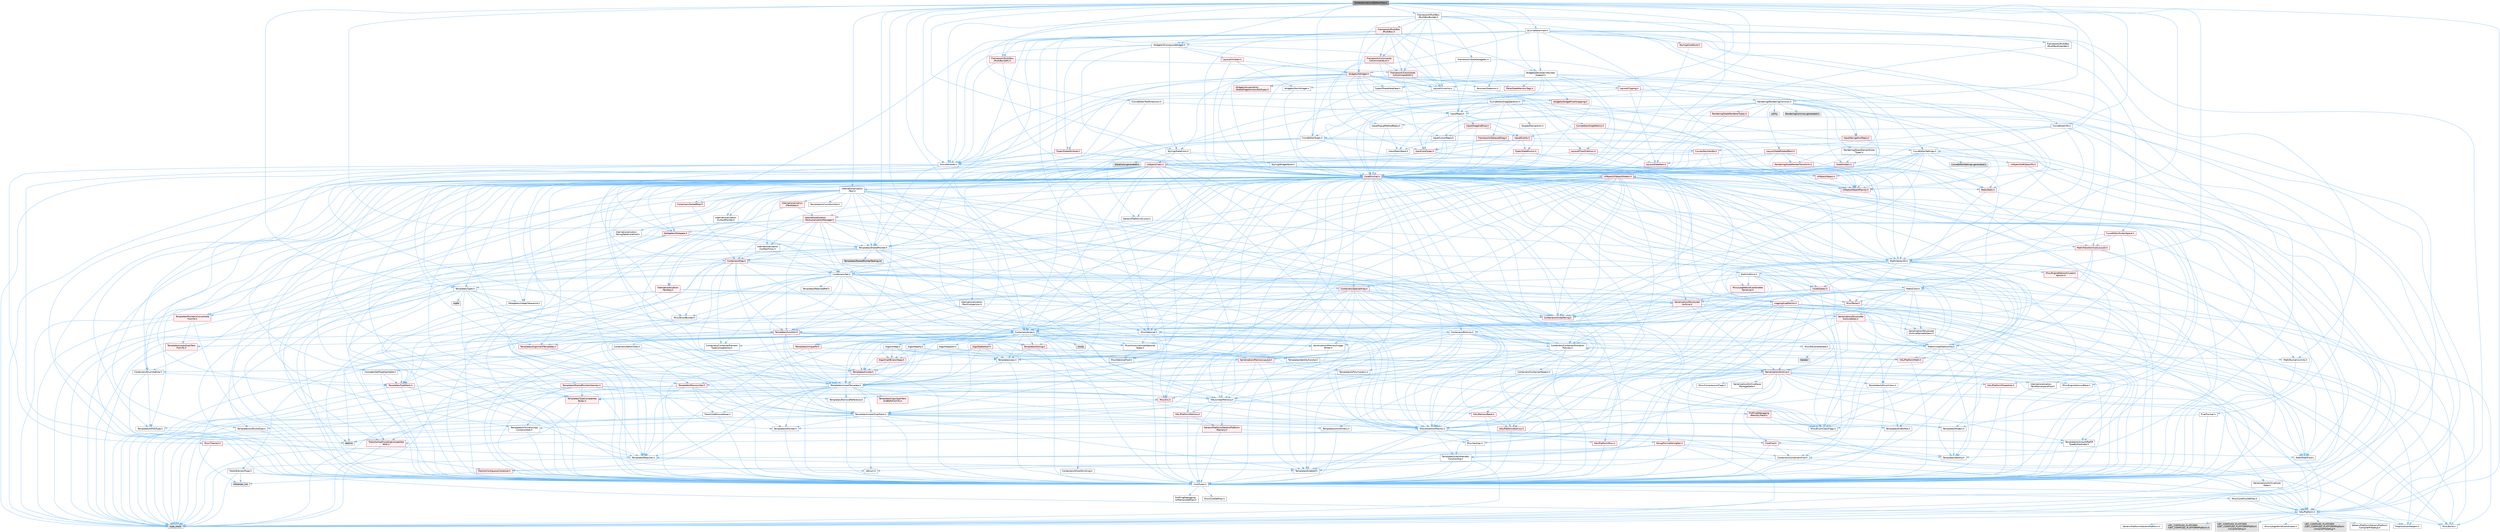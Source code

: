 digraph "SInteractiveCurveEditorView.h"
{
 // INTERACTIVE_SVG=YES
 // LATEX_PDF_SIZE
  bgcolor="transparent";
  edge [fontname=Helvetica,fontsize=10,labelfontname=Helvetica,labelfontsize=10];
  node [fontname=Helvetica,fontsize=10,shape=box,height=0.2,width=0.4];
  Node1 [id="Node000001",label="SInteractiveCurveEditorView.h",height=0.2,width=0.4,color="gray40", fillcolor="grey60", style="filled", fontcolor="black",tooltip=" "];
  Node1 -> Node2 [id="edge1_Node000001_Node000002",color="steelblue1",style="solid",tooltip=" "];
  Node2 [id="Node000002",label="Containers/Array.h",height=0.2,width=0.4,color="grey40", fillcolor="white", style="filled",URL="$df/dd0/Array_8h.html",tooltip=" "];
  Node2 -> Node3 [id="edge2_Node000002_Node000003",color="steelblue1",style="solid",tooltip=" "];
  Node3 [id="Node000003",label="CoreTypes.h",height=0.2,width=0.4,color="grey40", fillcolor="white", style="filled",URL="$dc/dec/CoreTypes_8h.html",tooltip=" "];
  Node3 -> Node4 [id="edge3_Node000003_Node000004",color="steelblue1",style="solid",tooltip=" "];
  Node4 [id="Node000004",label="HAL/Platform.h",height=0.2,width=0.4,color="grey40", fillcolor="white", style="filled",URL="$d9/dd0/Platform_8h.html",tooltip=" "];
  Node4 -> Node5 [id="edge4_Node000004_Node000005",color="steelblue1",style="solid",tooltip=" "];
  Node5 [id="Node000005",label="Misc/Build.h",height=0.2,width=0.4,color="grey40", fillcolor="white", style="filled",URL="$d3/dbb/Build_8h.html",tooltip=" "];
  Node4 -> Node6 [id="edge5_Node000004_Node000006",color="steelblue1",style="solid",tooltip=" "];
  Node6 [id="Node000006",label="Misc/LargeWorldCoordinates.h",height=0.2,width=0.4,color="grey40", fillcolor="white", style="filled",URL="$d2/dcb/LargeWorldCoordinates_8h.html",tooltip=" "];
  Node4 -> Node7 [id="edge6_Node000004_Node000007",color="steelblue1",style="solid",tooltip=" "];
  Node7 [id="Node000007",label="type_traits",height=0.2,width=0.4,color="grey60", fillcolor="#E0E0E0", style="filled",tooltip=" "];
  Node4 -> Node8 [id="edge7_Node000004_Node000008",color="steelblue1",style="solid",tooltip=" "];
  Node8 [id="Node000008",label="PreprocessorHelpers.h",height=0.2,width=0.4,color="grey40", fillcolor="white", style="filled",URL="$db/ddb/PreprocessorHelpers_8h.html",tooltip=" "];
  Node4 -> Node9 [id="edge8_Node000004_Node000009",color="steelblue1",style="solid",tooltip=" "];
  Node9 [id="Node000009",label="UBT_COMPILED_PLATFORM\l/UBT_COMPILED_PLATFORMPlatform\lCompilerPreSetup.h",height=0.2,width=0.4,color="grey60", fillcolor="#E0E0E0", style="filled",tooltip=" "];
  Node4 -> Node10 [id="edge9_Node000004_Node000010",color="steelblue1",style="solid",tooltip=" "];
  Node10 [id="Node000010",label="GenericPlatform/GenericPlatform\lCompilerPreSetup.h",height=0.2,width=0.4,color="grey40", fillcolor="white", style="filled",URL="$d9/dc8/GenericPlatformCompilerPreSetup_8h.html",tooltip=" "];
  Node4 -> Node11 [id="edge10_Node000004_Node000011",color="steelblue1",style="solid",tooltip=" "];
  Node11 [id="Node000011",label="GenericPlatform/GenericPlatform.h",height=0.2,width=0.4,color="grey40", fillcolor="white", style="filled",URL="$d6/d84/GenericPlatform_8h.html",tooltip=" "];
  Node4 -> Node12 [id="edge11_Node000004_Node000012",color="steelblue1",style="solid",tooltip=" "];
  Node12 [id="Node000012",label="UBT_COMPILED_PLATFORM\l/UBT_COMPILED_PLATFORMPlatform.h",height=0.2,width=0.4,color="grey60", fillcolor="#E0E0E0", style="filled",tooltip=" "];
  Node4 -> Node13 [id="edge12_Node000004_Node000013",color="steelblue1",style="solid",tooltip=" "];
  Node13 [id="Node000013",label="UBT_COMPILED_PLATFORM\l/UBT_COMPILED_PLATFORMPlatform\lCompilerSetup.h",height=0.2,width=0.4,color="grey60", fillcolor="#E0E0E0", style="filled",tooltip=" "];
  Node3 -> Node14 [id="edge13_Node000003_Node000014",color="steelblue1",style="solid",tooltip=" "];
  Node14 [id="Node000014",label="ProfilingDebugging\l/UMemoryDefines.h",height=0.2,width=0.4,color="grey40", fillcolor="white", style="filled",URL="$d2/da2/UMemoryDefines_8h.html",tooltip=" "];
  Node3 -> Node15 [id="edge14_Node000003_Node000015",color="steelblue1",style="solid",tooltip=" "];
  Node15 [id="Node000015",label="Misc/CoreMiscDefines.h",height=0.2,width=0.4,color="grey40", fillcolor="white", style="filled",URL="$da/d38/CoreMiscDefines_8h.html",tooltip=" "];
  Node15 -> Node4 [id="edge15_Node000015_Node000004",color="steelblue1",style="solid",tooltip=" "];
  Node15 -> Node8 [id="edge16_Node000015_Node000008",color="steelblue1",style="solid",tooltip=" "];
  Node3 -> Node16 [id="edge17_Node000003_Node000016",color="steelblue1",style="solid",tooltip=" "];
  Node16 [id="Node000016",label="Misc/CoreDefines.h",height=0.2,width=0.4,color="grey40", fillcolor="white", style="filled",URL="$d3/dd2/CoreDefines_8h.html",tooltip=" "];
  Node2 -> Node17 [id="edge18_Node000002_Node000017",color="steelblue1",style="solid",tooltip=" "];
  Node17 [id="Node000017",label="Misc/AssertionMacros.h",height=0.2,width=0.4,color="grey40", fillcolor="white", style="filled",URL="$d0/dfa/AssertionMacros_8h.html",tooltip=" "];
  Node17 -> Node3 [id="edge19_Node000017_Node000003",color="steelblue1",style="solid",tooltip=" "];
  Node17 -> Node4 [id="edge20_Node000017_Node000004",color="steelblue1",style="solid",tooltip=" "];
  Node17 -> Node18 [id="edge21_Node000017_Node000018",color="steelblue1",style="solid",tooltip=" "];
  Node18 [id="Node000018",label="HAL/PlatformMisc.h",height=0.2,width=0.4,color="red", fillcolor="#FFF0F0", style="filled",URL="$d0/df5/PlatformMisc_8h.html",tooltip=" "];
  Node18 -> Node3 [id="edge22_Node000018_Node000003",color="steelblue1",style="solid",tooltip=" "];
  Node17 -> Node8 [id="edge23_Node000017_Node000008",color="steelblue1",style="solid",tooltip=" "];
  Node17 -> Node54 [id="edge24_Node000017_Node000054",color="steelblue1",style="solid",tooltip=" "];
  Node54 [id="Node000054",label="Templates/EnableIf.h",height=0.2,width=0.4,color="grey40", fillcolor="white", style="filled",URL="$d7/d60/EnableIf_8h.html",tooltip=" "];
  Node54 -> Node3 [id="edge25_Node000054_Node000003",color="steelblue1",style="solid",tooltip=" "];
  Node17 -> Node55 [id="edge26_Node000017_Node000055",color="steelblue1",style="solid",tooltip=" "];
  Node55 [id="Node000055",label="Templates/IsArrayOrRefOf\lTypeByPredicate.h",height=0.2,width=0.4,color="grey40", fillcolor="white", style="filled",URL="$d6/da1/IsArrayOrRefOfTypeByPredicate_8h.html",tooltip=" "];
  Node55 -> Node3 [id="edge27_Node000055_Node000003",color="steelblue1",style="solid",tooltip=" "];
  Node17 -> Node56 [id="edge28_Node000017_Node000056",color="steelblue1",style="solid",tooltip=" "];
  Node56 [id="Node000056",label="Templates/IsValidVariadic\lFunctionArg.h",height=0.2,width=0.4,color="grey40", fillcolor="white", style="filled",URL="$d0/dc8/IsValidVariadicFunctionArg_8h.html",tooltip=" "];
  Node56 -> Node3 [id="edge29_Node000056_Node000003",color="steelblue1",style="solid",tooltip=" "];
  Node56 -> Node57 [id="edge30_Node000056_Node000057",color="steelblue1",style="solid",tooltip=" "];
  Node57 [id="Node000057",label="IsEnum.h",height=0.2,width=0.4,color="grey40", fillcolor="white", style="filled",URL="$d4/de5/IsEnum_8h.html",tooltip=" "];
  Node56 -> Node7 [id="edge31_Node000056_Node000007",color="steelblue1",style="solid",tooltip=" "];
  Node17 -> Node58 [id="edge32_Node000017_Node000058",color="steelblue1",style="solid",tooltip=" "];
  Node58 [id="Node000058",label="Traits/IsCharEncodingCompatible\lWith.h",height=0.2,width=0.4,color="red", fillcolor="#FFF0F0", style="filled",URL="$df/dd1/IsCharEncodingCompatibleWith_8h.html",tooltip=" "];
  Node58 -> Node7 [id="edge33_Node000058_Node000007",color="steelblue1",style="solid",tooltip=" "];
  Node17 -> Node60 [id="edge34_Node000017_Node000060",color="steelblue1",style="solid",tooltip=" "];
  Node60 [id="Node000060",label="Misc/VarArgs.h",height=0.2,width=0.4,color="grey40", fillcolor="white", style="filled",URL="$d5/d6f/VarArgs_8h.html",tooltip=" "];
  Node60 -> Node3 [id="edge35_Node000060_Node000003",color="steelblue1",style="solid",tooltip=" "];
  Node17 -> Node61 [id="edge36_Node000017_Node000061",color="steelblue1",style="solid",tooltip=" "];
  Node61 [id="Node000061",label="String/FormatStringSan.h",height=0.2,width=0.4,color="red", fillcolor="#FFF0F0", style="filled",URL="$d3/d8b/FormatStringSan_8h.html",tooltip=" "];
  Node61 -> Node7 [id="edge37_Node000061_Node000007",color="steelblue1",style="solid",tooltip=" "];
  Node61 -> Node3 [id="edge38_Node000061_Node000003",color="steelblue1",style="solid",tooltip=" "];
  Node61 -> Node62 [id="edge39_Node000061_Node000062",color="steelblue1",style="solid",tooltip=" "];
  Node62 [id="Node000062",label="Templates/Requires.h",height=0.2,width=0.4,color="grey40", fillcolor="white", style="filled",URL="$dc/d96/Requires_8h.html",tooltip=" "];
  Node62 -> Node54 [id="edge40_Node000062_Node000054",color="steelblue1",style="solid",tooltip=" "];
  Node62 -> Node7 [id="edge41_Node000062_Node000007",color="steelblue1",style="solid",tooltip=" "];
  Node61 -> Node63 [id="edge42_Node000061_Node000063",color="steelblue1",style="solid",tooltip=" "];
  Node63 [id="Node000063",label="Templates/Identity.h",height=0.2,width=0.4,color="grey40", fillcolor="white", style="filled",URL="$d0/dd5/Identity_8h.html",tooltip=" "];
  Node61 -> Node56 [id="edge43_Node000061_Node000056",color="steelblue1",style="solid",tooltip=" "];
  Node61 -> Node26 [id="edge44_Node000061_Node000026",color="steelblue1",style="solid",tooltip=" "];
  Node26 [id="Node000026",label="Containers/ContainersFwd.h",height=0.2,width=0.4,color="grey40", fillcolor="white", style="filled",URL="$d4/d0a/ContainersFwd_8h.html",tooltip=" "];
  Node26 -> Node4 [id="edge45_Node000026_Node000004",color="steelblue1",style="solid",tooltip=" "];
  Node26 -> Node3 [id="edge46_Node000026_Node000003",color="steelblue1",style="solid",tooltip=" "];
  Node26 -> Node23 [id="edge47_Node000026_Node000023",color="steelblue1",style="solid",tooltip=" "];
  Node23 [id="Node000023",label="Traits/IsContiguousContainer.h",height=0.2,width=0.4,color="red", fillcolor="#FFF0F0", style="filled",URL="$d5/d3c/IsContiguousContainer_8h.html",tooltip=" "];
  Node23 -> Node3 [id="edge48_Node000023_Node000003",color="steelblue1",style="solid",tooltip=" "];
  Node23 -> Node22 [id="edge49_Node000023_Node000022",color="steelblue1",style="solid",tooltip=" "];
  Node22 [id="Node000022",label="initializer_list",height=0.2,width=0.4,color="grey60", fillcolor="#E0E0E0", style="filled",tooltip=" "];
  Node17 -> Node67 [id="edge50_Node000017_Node000067",color="steelblue1",style="solid",tooltip=" "];
  Node67 [id="Node000067",label="atomic",height=0.2,width=0.4,color="grey60", fillcolor="#E0E0E0", style="filled",tooltip=" "];
  Node2 -> Node68 [id="edge51_Node000002_Node000068",color="steelblue1",style="solid",tooltip=" "];
  Node68 [id="Node000068",label="Misc/IntrusiveUnsetOptional\lState.h",height=0.2,width=0.4,color="grey40", fillcolor="white", style="filled",URL="$d2/d0a/IntrusiveUnsetOptionalState_8h.html",tooltip=" "];
  Node68 -> Node69 [id="edge52_Node000068_Node000069",color="steelblue1",style="solid",tooltip=" "];
  Node69 [id="Node000069",label="Misc/OptionalFwd.h",height=0.2,width=0.4,color="grey40", fillcolor="white", style="filled",URL="$dc/d50/OptionalFwd_8h.html",tooltip=" "];
  Node2 -> Node70 [id="edge53_Node000002_Node000070",color="steelblue1",style="solid",tooltip=" "];
  Node70 [id="Node000070",label="Misc/ReverseIterate.h",height=0.2,width=0.4,color="grey40", fillcolor="white", style="filled",URL="$db/de3/ReverseIterate_8h.html",tooltip=" "];
  Node70 -> Node4 [id="edge54_Node000070_Node000004",color="steelblue1",style="solid",tooltip=" "];
  Node70 -> Node71 [id="edge55_Node000070_Node000071",color="steelblue1",style="solid",tooltip=" "];
  Node71 [id="Node000071",label="iterator",height=0.2,width=0.4,color="grey60", fillcolor="#E0E0E0", style="filled",tooltip=" "];
  Node2 -> Node72 [id="edge56_Node000002_Node000072",color="steelblue1",style="solid",tooltip=" "];
  Node72 [id="Node000072",label="HAL/UnrealMemory.h",height=0.2,width=0.4,color="grey40", fillcolor="white", style="filled",URL="$d9/d96/UnrealMemory_8h.html",tooltip=" "];
  Node72 -> Node3 [id="edge57_Node000072_Node000003",color="steelblue1",style="solid",tooltip=" "];
  Node72 -> Node73 [id="edge58_Node000072_Node000073",color="steelblue1",style="solid",tooltip=" "];
  Node73 [id="Node000073",label="GenericPlatform/GenericPlatform\lMemory.h",height=0.2,width=0.4,color="red", fillcolor="#FFF0F0", style="filled",URL="$dd/d22/GenericPlatformMemory_8h.html",tooltip=" "];
  Node73 -> Node25 [id="edge59_Node000073_Node000025",color="steelblue1",style="solid",tooltip=" "];
  Node25 [id="Node000025",label="CoreFwd.h",height=0.2,width=0.4,color="red", fillcolor="#FFF0F0", style="filled",URL="$d1/d1e/CoreFwd_8h.html",tooltip=" "];
  Node25 -> Node3 [id="edge60_Node000025_Node000003",color="steelblue1",style="solid",tooltip=" "];
  Node25 -> Node26 [id="edge61_Node000025_Node000026",color="steelblue1",style="solid",tooltip=" "];
  Node25 -> Node27 [id="edge62_Node000025_Node000027",color="steelblue1",style="solid",tooltip=" "];
  Node27 [id="Node000027",label="Math/MathFwd.h",height=0.2,width=0.4,color="grey40", fillcolor="white", style="filled",URL="$d2/d10/MathFwd_8h.html",tooltip=" "];
  Node27 -> Node4 [id="edge63_Node000027_Node000004",color="steelblue1",style="solid",tooltip=" "];
  Node73 -> Node3 [id="edge64_Node000073_Node000003",color="steelblue1",style="solid",tooltip=" "];
  Node72 -> Node76 [id="edge65_Node000072_Node000076",color="steelblue1",style="solid",tooltip=" "];
  Node76 [id="Node000076",label="HAL/MemoryBase.h",height=0.2,width=0.4,color="red", fillcolor="#FFF0F0", style="filled",URL="$d6/d9f/MemoryBase_8h.html",tooltip=" "];
  Node76 -> Node3 [id="edge66_Node000076_Node000003",color="steelblue1",style="solid",tooltip=" "];
  Node76 -> Node47 [id="edge67_Node000076_Node000047",color="steelblue1",style="solid",tooltip=" "];
  Node47 [id="Node000047",label="HAL/PlatformAtomics.h",height=0.2,width=0.4,color="red", fillcolor="#FFF0F0", style="filled",URL="$d3/d36/PlatformAtomics_8h.html",tooltip=" "];
  Node47 -> Node3 [id="edge68_Node000047_Node000003",color="steelblue1",style="solid",tooltip=" "];
  Node72 -> Node89 [id="edge69_Node000072_Node000089",color="steelblue1",style="solid",tooltip=" "];
  Node89 [id="Node000089",label="HAL/PlatformMemory.h",height=0.2,width=0.4,color="red", fillcolor="#FFF0F0", style="filled",URL="$de/d68/PlatformMemory_8h.html",tooltip=" "];
  Node89 -> Node3 [id="edge70_Node000089_Node000003",color="steelblue1",style="solid",tooltip=" "];
  Node89 -> Node73 [id="edge71_Node000089_Node000073",color="steelblue1",style="solid",tooltip=" "];
  Node72 -> Node91 [id="edge72_Node000072_Node000091",color="steelblue1",style="solid",tooltip=" "];
  Node91 [id="Node000091",label="ProfilingDebugging\l/MemoryTrace.h",height=0.2,width=0.4,color="red", fillcolor="#FFF0F0", style="filled",URL="$da/dd7/MemoryTrace_8h.html",tooltip=" "];
  Node91 -> Node4 [id="edge73_Node000091_Node000004",color="steelblue1",style="solid",tooltip=" "];
  Node91 -> Node42 [id="edge74_Node000091_Node000042",color="steelblue1",style="solid",tooltip=" "];
  Node42 [id="Node000042",label="Misc/EnumClassFlags.h",height=0.2,width=0.4,color="grey40", fillcolor="white", style="filled",URL="$d8/de7/EnumClassFlags_8h.html",tooltip=" "];
  Node72 -> Node92 [id="edge75_Node000072_Node000092",color="steelblue1",style="solid",tooltip=" "];
  Node92 [id="Node000092",label="Templates/IsPointer.h",height=0.2,width=0.4,color="grey40", fillcolor="white", style="filled",URL="$d7/d05/IsPointer_8h.html",tooltip=" "];
  Node92 -> Node3 [id="edge76_Node000092_Node000003",color="steelblue1",style="solid",tooltip=" "];
  Node2 -> Node93 [id="edge77_Node000002_Node000093",color="steelblue1",style="solid",tooltip=" "];
  Node93 [id="Node000093",label="Templates/UnrealTypeTraits.h",height=0.2,width=0.4,color="grey40", fillcolor="white", style="filled",URL="$d2/d2d/UnrealTypeTraits_8h.html",tooltip=" "];
  Node93 -> Node3 [id="edge78_Node000093_Node000003",color="steelblue1",style="solid",tooltip=" "];
  Node93 -> Node92 [id="edge79_Node000093_Node000092",color="steelblue1",style="solid",tooltip=" "];
  Node93 -> Node17 [id="edge80_Node000093_Node000017",color="steelblue1",style="solid",tooltip=" "];
  Node93 -> Node85 [id="edge81_Node000093_Node000085",color="steelblue1",style="solid",tooltip=" "];
  Node85 [id="Node000085",label="Templates/AndOrNot.h",height=0.2,width=0.4,color="grey40", fillcolor="white", style="filled",URL="$db/d0a/AndOrNot_8h.html",tooltip=" "];
  Node85 -> Node3 [id="edge82_Node000085_Node000003",color="steelblue1",style="solid",tooltip=" "];
  Node93 -> Node54 [id="edge83_Node000093_Node000054",color="steelblue1",style="solid",tooltip=" "];
  Node93 -> Node94 [id="edge84_Node000093_Node000094",color="steelblue1",style="solid",tooltip=" "];
  Node94 [id="Node000094",label="Templates/IsArithmetic.h",height=0.2,width=0.4,color="grey40", fillcolor="white", style="filled",URL="$d2/d5d/IsArithmetic_8h.html",tooltip=" "];
  Node94 -> Node3 [id="edge85_Node000094_Node000003",color="steelblue1",style="solid",tooltip=" "];
  Node93 -> Node57 [id="edge86_Node000093_Node000057",color="steelblue1",style="solid",tooltip=" "];
  Node93 -> Node95 [id="edge87_Node000093_Node000095",color="steelblue1",style="solid",tooltip=" "];
  Node95 [id="Node000095",label="Templates/Models.h",height=0.2,width=0.4,color="grey40", fillcolor="white", style="filled",URL="$d3/d0c/Models_8h.html",tooltip=" "];
  Node95 -> Node63 [id="edge88_Node000095_Node000063",color="steelblue1",style="solid",tooltip=" "];
  Node93 -> Node96 [id="edge89_Node000093_Node000096",color="steelblue1",style="solid",tooltip=" "];
  Node96 [id="Node000096",label="Templates/IsPODType.h",height=0.2,width=0.4,color="grey40", fillcolor="white", style="filled",URL="$d7/db1/IsPODType_8h.html",tooltip=" "];
  Node96 -> Node3 [id="edge90_Node000096_Node000003",color="steelblue1",style="solid",tooltip=" "];
  Node93 -> Node97 [id="edge91_Node000093_Node000097",color="steelblue1",style="solid",tooltip=" "];
  Node97 [id="Node000097",label="Templates/IsUECoreType.h",height=0.2,width=0.4,color="grey40", fillcolor="white", style="filled",URL="$d1/db8/IsUECoreType_8h.html",tooltip=" "];
  Node97 -> Node3 [id="edge92_Node000097_Node000003",color="steelblue1",style="solid",tooltip=" "];
  Node97 -> Node7 [id="edge93_Node000097_Node000007",color="steelblue1",style="solid",tooltip=" "];
  Node93 -> Node86 [id="edge94_Node000093_Node000086",color="steelblue1",style="solid",tooltip=" "];
  Node86 [id="Node000086",label="Templates/IsTriviallyCopy\lConstructible.h",height=0.2,width=0.4,color="grey40", fillcolor="white", style="filled",URL="$d3/d78/IsTriviallyCopyConstructible_8h.html",tooltip=" "];
  Node86 -> Node3 [id="edge95_Node000086_Node000003",color="steelblue1",style="solid",tooltip=" "];
  Node86 -> Node7 [id="edge96_Node000086_Node000007",color="steelblue1",style="solid",tooltip=" "];
  Node2 -> Node98 [id="edge97_Node000002_Node000098",color="steelblue1",style="solid",tooltip=" "];
  Node98 [id="Node000098",label="Templates/UnrealTemplate.h",height=0.2,width=0.4,color="grey40", fillcolor="white", style="filled",URL="$d4/d24/UnrealTemplate_8h.html",tooltip=" "];
  Node98 -> Node3 [id="edge98_Node000098_Node000003",color="steelblue1",style="solid",tooltip=" "];
  Node98 -> Node92 [id="edge99_Node000098_Node000092",color="steelblue1",style="solid",tooltip=" "];
  Node98 -> Node72 [id="edge100_Node000098_Node000072",color="steelblue1",style="solid",tooltip=" "];
  Node98 -> Node99 [id="edge101_Node000098_Node000099",color="steelblue1",style="solid",tooltip=" "];
  Node99 [id="Node000099",label="Templates/CopyQualifiers\lAndRefsFromTo.h",height=0.2,width=0.4,color="red", fillcolor="#FFF0F0", style="filled",URL="$d3/db3/CopyQualifiersAndRefsFromTo_8h.html",tooltip=" "];
  Node98 -> Node93 [id="edge102_Node000098_Node000093",color="steelblue1",style="solid",tooltip=" "];
  Node98 -> Node101 [id="edge103_Node000098_Node000101",color="steelblue1",style="solid",tooltip=" "];
  Node101 [id="Node000101",label="Templates/RemoveReference.h",height=0.2,width=0.4,color="grey40", fillcolor="white", style="filled",URL="$da/dbe/RemoveReference_8h.html",tooltip=" "];
  Node101 -> Node3 [id="edge104_Node000101_Node000003",color="steelblue1",style="solid",tooltip=" "];
  Node98 -> Node62 [id="edge105_Node000098_Node000062",color="steelblue1",style="solid",tooltip=" "];
  Node98 -> Node102 [id="edge106_Node000098_Node000102",color="steelblue1",style="solid",tooltip=" "];
  Node102 [id="Node000102",label="Templates/TypeCompatible\lBytes.h",height=0.2,width=0.4,color="red", fillcolor="#FFF0F0", style="filled",URL="$df/d0a/TypeCompatibleBytes_8h.html",tooltip=" "];
  Node102 -> Node3 [id="edge107_Node000102_Node000003",color="steelblue1",style="solid",tooltip=" "];
  Node102 -> Node7 [id="edge108_Node000102_Node000007",color="steelblue1",style="solid",tooltip=" "];
  Node98 -> Node63 [id="edge109_Node000098_Node000063",color="steelblue1",style="solid",tooltip=" "];
  Node98 -> Node23 [id="edge110_Node000098_Node000023",color="steelblue1",style="solid",tooltip=" "];
  Node98 -> Node103 [id="edge111_Node000098_Node000103",color="steelblue1",style="solid",tooltip=" "];
  Node103 [id="Node000103",label="Traits/UseBitwiseSwap.h",height=0.2,width=0.4,color="grey40", fillcolor="white", style="filled",URL="$db/df3/UseBitwiseSwap_8h.html",tooltip=" "];
  Node103 -> Node3 [id="edge112_Node000103_Node000003",color="steelblue1",style="solid",tooltip=" "];
  Node103 -> Node7 [id="edge113_Node000103_Node000007",color="steelblue1",style="solid",tooltip=" "];
  Node98 -> Node7 [id="edge114_Node000098_Node000007",color="steelblue1",style="solid",tooltip=" "];
  Node2 -> Node104 [id="edge115_Node000002_Node000104",color="steelblue1",style="solid",tooltip=" "];
  Node104 [id="Node000104",label="Containers/AllowShrinking.h",height=0.2,width=0.4,color="grey40", fillcolor="white", style="filled",URL="$d7/d1a/AllowShrinking_8h.html",tooltip=" "];
  Node104 -> Node3 [id="edge116_Node000104_Node000003",color="steelblue1",style="solid",tooltip=" "];
  Node2 -> Node105 [id="edge117_Node000002_Node000105",color="steelblue1",style="solid",tooltip=" "];
  Node105 [id="Node000105",label="Containers/ContainerAllocation\lPolicies.h",height=0.2,width=0.4,color="grey40", fillcolor="white", style="filled",URL="$d7/dff/ContainerAllocationPolicies_8h.html",tooltip=" "];
  Node105 -> Node3 [id="edge118_Node000105_Node000003",color="steelblue1",style="solid",tooltip=" "];
  Node105 -> Node106 [id="edge119_Node000105_Node000106",color="steelblue1",style="solid",tooltip=" "];
  Node106 [id="Node000106",label="Containers/ContainerHelpers.h",height=0.2,width=0.4,color="grey40", fillcolor="white", style="filled",URL="$d7/d33/ContainerHelpers_8h.html",tooltip=" "];
  Node106 -> Node3 [id="edge120_Node000106_Node000003",color="steelblue1",style="solid",tooltip=" "];
  Node105 -> Node105 [id="edge121_Node000105_Node000105",color="steelblue1",style="solid",tooltip=" "];
  Node105 -> Node107 [id="edge122_Node000105_Node000107",color="steelblue1",style="solid",tooltip=" "];
  Node107 [id="Node000107",label="HAL/PlatformMath.h",height=0.2,width=0.4,color="red", fillcolor="#FFF0F0", style="filled",URL="$dc/d53/PlatformMath_8h.html",tooltip=" "];
  Node107 -> Node3 [id="edge123_Node000107_Node000003",color="steelblue1",style="solid",tooltip=" "];
  Node105 -> Node72 [id="edge124_Node000105_Node000072",color="steelblue1",style="solid",tooltip=" "];
  Node105 -> Node40 [id="edge125_Node000105_Node000040",color="steelblue1",style="solid",tooltip=" "];
  Node40 [id="Node000040",label="Math/NumericLimits.h",height=0.2,width=0.4,color="grey40", fillcolor="white", style="filled",URL="$df/d1b/NumericLimits_8h.html",tooltip=" "];
  Node40 -> Node3 [id="edge126_Node000040_Node000003",color="steelblue1",style="solid",tooltip=" "];
  Node105 -> Node17 [id="edge127_Node000105_Node000017",color="steelblue1",style="solid",tooltip=" "];
  Node105 -> Node115 [id="edge128_Node000105_Node000115",color="steelblue1",style="solid",tooltip=" "];
  Node115 [id="Node000115",label="Templates/IsPolymorphic.h",height=0.2,width=0.4,color="grey40", fillcolor="white", style="filled",URL="$dc/d20/IsPolymorphic_8h.html",tooltip=" "];
  Node105 -> Node116 [id="edge129_Node000105_Node000116",color="steelblue1",style="solid",tooltip=" "];
  Node116 [id="Node000116",label="Templates/MemoryOps.h",height=0.2,width=0.4,color="red", fillcolor="#FFF0F0", style="filled",URL="$db/dea/MemoryOps_8h.html",tooltip=" "];
  Node116 -> Node3 [id="edge130_Node000116_Node000003",color="steelblue1",style="solid",tooltip=" "];
  Node116 -> Node72 [id="edge131_Node000116_Node000072",color="steelblue1",style="solid",tooltip=" "];
  Node116 -> Node86 [id="edge132_Node000116_Node000086",color="steelblue1",style="solid",tooltip=" "];
  Node116 -> Node62 [id="edge133_Node000116_Node000062",color="steelblue1",style="solid",tooltip=" "];
  Node116 -> Node93 [id="edge134_Node000116_Node000093",color="steelblue1",style="solid",tooltip=" "];
  Node116 -> Node103 [id="edge135_Node000116_Node000103",color="steelblue1",style="solid",tooltip=" "];
  Node116 -> Node7 [id="edge136_Node000116_Node000007",color="steelblue1",style="solid",tooltip=" "];
  Node105 -> Node102 [id="edge137_Node000105_Node000102",color="steelblue1",style="solid",tooltip=" "];
  Node105 -> Node7 [id="edge138_Node000105_Node000007",color="steelblue1",style="solid",tooltip=" "];
  Node2 -> Node117 [id="edge139_Node000002_Node000117",color="steelblue1",style="solid",tooltip=" "];
  Node117 [id="Node000117",label="Containers/ContainerElement\lTypeCompatibility.h",height=0.2,width=0.4,color="grey40", fillcolor="white", style="filled",URL="$df/ddf/ContainerElementTypeCompatibility_8h.html",tooltip=" "];
  Node117 -> Node3 [id="edge140_Node000117_Node000003",color="steelblue1",style="solid",tooltip=" "];
  Node117 -> Node93 [id="edge141_Node000117_Node000093",color="steelblue1",style="solid",tooltip=" "];
  Node2 -> Node118 [id="edge142_Node000002_Node000118",color="steelblue1",style="solid",tooltip=" "];
  Node118 [id="Node000118",label="Serialization/Archive.h",height=0.2,width=0.4,color="red", fillcolor="#FFF0F0", style="filled",URL="$d7/d3b/Archive_8h.html",tooltip=" "];
  Node118 -> Node25 [id="edge143_Node000118_Node000025",color="steelblue1",style="solid",tooltip=" "];
  Node118 -> Node3 [id="edge144_Node000118_Node000003",color="steelblue1",style="solid",tooltip=" "];
  Node118 -> Node119 [id="edge145_Node000118_Node000119",color="steelblue1",style="solid",tooltip=" "];
  Node119 [id="Node000119",label="HAL/PlatformProperties.h",height=0.2,width=0.4,color="red", fillcolor="#FFF0F0", style="filled",URL="$d9/db0/PlatformProperties_8h.html",tooltip=" "];
  Node119 -> Node3 [id="edge146_Node000119_Node000003",color="steelblue1",style="solid",tooltip=" "];
  Node118 -> Node122 [id="edge147_Node000118_Node000122",color="steelblue1",style="solid",tooltip=" "];
  Node122 [id="Node000122",label="Internationalization\l/TextNamespaceFwd.h",height=0.2,width=0.4,color="grey40", fillcolor="white", style="filled",URL="$d8/d97/TextNamespaceFwd_8h.html",tooltip=" "];
  Node122 -> Node3 [id="edge148_Node000122_Node000003",color="steelblue1",style="solid",tooltip=" "];
  Node118 -> Node27 [id="edge149_Node000118_Node000027",color="steelblue1",style="solid",tooltip=" "];
  Node118 -> Node17 [id="edge150_Node000118_Node000017",color="steelblue1",style="solid",tooltip=" "];
  Node118 -> Node5 [id="edge151_Node000118_Node000005",color="steelblue1",style="solid",tooltip=" "];
  Node118 -> Node41 [id="edge152_Node000118_Node000041",color="steelblue1",style="solid",tooltip=" "];
  Node41 [id="Node000041",label="Misc/CompressionFlags.h",height=0.2,width=0.4,color="grey40", fillcolor="white", style="filled",URL="$d9/d76/CompressionFlags_8h.html",tooltip=" "];
  Node118 -> Node123 [id="edge153_Node000118_Node000123",color="steelblue1",style="solid",tooltip=" "];
  Node123 [id="Node000123",label="Misc/EngineVersionBase.h",height=0.2,width=0.4,color="grey40", fillcolor="white", style="filled",URL="$d5/d2b/EngineVersionBase_8h.html",tooltip=" "];
  Node123 -> Node3 [id="edge154_Node000123_Node000003",color="steelblue1",style="solid",tooltip=" "];
  Node118 -> Node60 [id="edge155_Node000118_Node000060",color="steelblue1",style="solid",tooltip=" "];
  Node118 -> Node124 [id="edge156_Node000118_Node000124",color="steelblue1",style="solid",tooltip=" "];
  Node124 [id="Node000124",label="Serialization/ArchiveCook\lData.h",height=0.2,width=0.4,color="grey40", fillcolor="white", style="filled",URL="$dc/db6/ArchiveCookData_8h.html",tooltip=" "];
  Node124 -> Node4 [id="edge157_Node000124_Node000004",color="steelblue1",style="solid",tooltip=" "];
  Node118 -> Node125 [id="edge158_Node000118_Node000125",color="steelblue1",style="solid",tooltip=" "];
  Node125 [id="Node000125",label="Serialization/ArchiveSave\lPackageData.h",height=0.2,width=0.4,color="grey40", fillcolor="white", style="filled",URL="$d1/d37/ArchiveSavePackageData_8h.html",tooltip=" "];
  Node118 -> Node54 [id="edge159_Node000118_Node000054",color="steelblue1",style="solid",tooltip=" "];
  Node118 -> Node55 [id="edge160_Node000118_Node000055",color="steelblue1",style="solid",tooltip=" "];
  Node118 -> Node126 [id="edge161_Node000118_Node000126",color="steelblue1",style="solid",tooltip=" "];
  Node126 [id="Node000126",label="Templates/IsEnumClass.h",height=0.2,width=0.4,color="grey40", fillcolor="white", style="filled",URL="$d7/d15/IsEnumClass_8h.html",tooltip=" "];
  Node126 -> Node3 [id="edge162_Node000126_Node000003",color="steelblue1",style="solid",tooltip=" "];
  Node126 -> Node85 [id="edge163_Node000126_Node000085",color="steelblue1",style="solid",tooltip=" "];
  Node118 -> Node56 [id="edge164_Node000118_Node000056",color="steelblue1",style="solid",tooltip=" "];
  Node118 -> Node98 [id="edge165_Node000118_Node000098",color="steelblue1",style="solid",tooltip=" "];
  Node118 -> Node58 [id="edge166_Node000118_Node000058",color="steelblue1",style="solid",tooltip=" "];
  Node2 -> Node128 [id="edge167_Node000002_Node000128",color="steelblue1",style="solid",tooltip=" "];
  Node128 [id="Node000128",label="Serialization/MemoryImage\lWriter.h",height=0.2,width=0.4,color="grey40", fillcolor="white", style="filled",URL="$d0/d08/MemoryImageWriter_8h.html",tooltip=" "];
  Node128 -> Node3 [id="edge168_Node000128_Node000003",color="steelblue1",style="solid",tooltip=" "];
  Node128 -> Node129 [id="edge169_Node000128_Node000129",color="steelblue1",style="solid",tooltip=" "];
  Node129 [id="Node000129",label="Serialization/MemoryLayout.h",height=0.2,width=0.4,color="red", fillcolor="#FFF0F0", style="filled",URL="$d7/d66/MemoryLayout_8h.html",tooltip=" "];
  Node129 -> Node132 [id="edge170_Node000129_Node000132",color="steelblue1",style="solid",tooltip=" "];
  Node132 [id="Node000132",label="Containers/EnumAsByte.h",height=0.2,width=0.4,color="grey40", fillcolor="white", style="filled",URL="$d6/d9a/EnumAsByte_8h.html",tooltip=" "];
  Node132 -> Node3 [id="edge171_Node000132_Node000003",color="steelblue1",style="solid",tooltip=" "];
  Node132 -> Node96 [id="edge172_Node000132_Node000096",color="steelblue1",style="solid",tooltip=" "];
  Node132 -> Node133 [id="edge173_Node000132_Node000133",color="steelblue1",style="solid",tooltip=" "];
  Node133 [id="Node000133",label="Templates/TypeHash.h",height=0.2,width=0.4,color="red", fillcolor="#FFF0F0", style="filled",URL="$d1/d62/TypeHash_8h.html",tooltip=" "];
  Node133 -> Node3 [id="edge174_Node000133_Node000003",color="steelblue1",style="solid",tooltip=" "];
  Node133 -> Node62 [id="edge175_Node000133_Node000062",color="steelblue1",style="solid",tooltip=" "];
  Node133 -> Node134 [id="edge176_Node000133_Node000134",color="steelblue1",style="solid",tooltip=" "];
  Node134 [id="Node000134",label="Misc/Crc.h",height=0.2,width=0.4,color="red", fillcolor="#FFF0F0", style="filled",URL="$d4/dd2/Crc_8h.html",tooltip=" "];
  Node134 -> Node3 [id="edge177_Node000134_Node000003",color="steelblue1",style="solid",tooltip=" "];
  Node134 -> Node17 [id="edge178_Node000134_Node000017",color="steelblue1",style="solid",tooltip=" "];
  Node134 -> Node93 [id="edge179_Node000134_Node000093",color="steelblue1",style="solid",tooltip=" "];
  Node133 -> Node7 [id="edge180_Node000133_Node000007",color="steelblue1",style="solid",tooltip=" "];
  Node129 -> Node72 [id="edge181_Node000129_Node000072",color="steelblue1",style="solid",tooltip=" "];
  Node129 -> Node54 [id="edge182_Node000129_Node000054",color="steelblue1",style="solid",tooltip=" "];
  Node129 -> Node115 [id="edge183_Node000129_Node000115",color="steelblue1",style="solid",tooltip=" "];
  Node129 -> Node95 [id="edge184_Node000129_Node000095",color="steelblue1",style="solid",tooltip=" "];
  Node129 -> Node98 [id="edge185_Node000129_Node000098",color="steelblue1",style="solid",tooltip=" "];
  Node2 -> Node142 [id="edge186_Node000002_Node000142",color="steelblue1",style="solid",tooltip=" "];
  Node142 [id="Node000142",label="Algo/Heapify.h",height=0.2,width=0.4,color="grey40", fillcolor="white", style="filled",URL="$d0/d2a/Heapify_8h.html",tooltip=" "];
  Node142 -> Node143 [id="edge187_Node000142_Node000143",color="steelblue1",style="solid",tooltip=" "];
  Node143 [id="Node000143",label="Algo/Impl/BinaryHeap.h",height=0.2,width=0.4,color="red", fillcolor="#FFF0F0", style="filled",URL="$d7/da3/Algo_2Impl_2BinaryHeap_8h.html",tooltip=" "];
  Node143 -> Node144 [id="edge188_Node000143_Node000144",color="steelblue1",style="solid",tooltip=" "];
  Node144 [id="Node000144",label="Templates/Invoke.h",height=0.2,width=0.4,color="red", fillcolor="#FFF0F0", style="filled",URL="$d7/deb/Invoke_8h.html",tooltip=" "];
  Node144 -> Node3 [id="edge189_Node000144_Node000003",color="steelblue1",style="solid",tooltip=" "];
  Node144 -> Node98 [id="edge190_Node000144_Node000098",color="steelblue1",style="solid",tooltip=" "];
  Node144 -> Node7 [id="edge191_Node000144_Node000007",color="steelblue1",style="solid",tooltip=" "];
  Node143 -> Node7 [id="edge192_Node000143_Node000007",color="steelblue1",style="solid",tooltip=" "];
  Node142 -> Node148 [id="edge193_Node000142_Node000148",color="steelblue1",style="solid",tooltip=" "];
  Node148 [id="Node000148",label="Templates/IdentityFunctor.h",height=0.2,width=0.4,color="grey40", fillcolor="white", style="filled",URL="$d7/d2e/IdentityFunctor_8h.html",tooltip=" "];
  Node148 -> Node4 [id="edge194_Node000148_Node000004",color="steelblue1",style="solid",tooltip=" "];
  Node142 -> Node144 [id="edge195_Node000142_Node000144",color="steelblue1",style="solid",tooltip=" "];
  Node142 -> Node149 [id="edge196_Node000142_Node000149",color="steelblue1",style="solid",tooltip=" "];
  Node149 [id="Node000149",label="Templates/Less.h",height=0.2,width=0.4,color="grey40", fillcolor="white", style="filled",URL="$de/dc8/Less_8h.html",tooltip=" "];
  Node149 -> Node3 [id="edge197_Node000149_Node000003",color="steelblue1",style="solid",tooltip=" "];
  Node149 -> Node98 [id="edge198_Node000149_Node000098",color="steelblue1",style="solid",tooltip=" "];
  Node142 -> Node98 [id="edge199_Node000142_Node000098",color="steelblue1",style="solid",tooltip=" "];
  Node2 -> Node150 [id="edge200_Node000002_Node000150",color="steelblue1",style="solid",tooltip=" "];
  Node150 [id="Node000150",label="Algo/HeapSort.h",height=0.2,width=0.4,color="grey40", fillcolor="white", style="filled",URL="$d3/d92/HeapSort_8h.html",tooltip=" "];
  Node150 -> Node143 [id="edge201_Node000150_Node000143",color="steelblue1",style="solid",tooltip=" "];
  Node150 -> Node148 [id="edge202_Node000150_Node000148",color="steelblue1",style="solid",tooltip=" "];
  Node150 -> Node149 [id="edge203_Node000150_Node000149",color="steelblue1",style="solid",tooltip=" "];
  Node150 -> Node98 [id="edge204_Node000150_Node000098",color="steelblue1",style="solid",tooltip=" "];
  Node2 -> Node151 [id="edge205_Node000002_Node000151",color="steelblue1",style="solid",tooltip=" "];
  Node151 [id="Node000151",label="Algo/IsHeap.h",height=0.2,width=0.4,color="grey40", fillcolor="white", style="filled",URL="$de/d32/IsHeap_8h.html",tooltip=" "];
  Node151 -> Node143 [id="edge206_Node000151_Node000143",color="steelblue1",style="solid",tooltip=" "];
  Node151 -> Node148 [id="edge207_Node000151_Node000148",color="steelblue1",style="solid",tooltip=" "];
  Node151 -> Node144 [id="edge208_Node000151_Node000144",color="steelblue1",style="solid",tooltip=" "];
  Node151 -> Node149 [id="edge209_Node000151_Node000149",color="steelblue1",style="solid",tooltip=" "];
  Node151 -> Node98 [id="edge210_Node000151_Node000098",color="steelblue1",style="solid",tooltip=" "];
  Node2 -> Node143 [id="edge211_Node000002_Node000143",color="steelblue1",style="solid",tooltip=" "];
  Node2 -> Node152 [id="edge212_Node000002_Node000152",color="steelblue1",style="solid",tooltip=" "];
  Node152 [id="Node000152",label="Algo/StableSort.h",height=0.2,width=0.4,color="red", fillcolor="#FFF0F0", style="filled",URL="$d7/d3c/StableSort_8h.html",tooltip=" "];
  Node152 -> Node148 [id="edge213_Node000152_Node000148",color="steelblue1",style="solid",tooltip=" "];
  Node152 -> Node144 [id="edge214_Node000152_Node000144",color="steelblue1",style="solid",tooltip=" "];
  Node152 -> Node149 [id="edge215_Node000152_Node000149",color="steelblue1",style="solid",tooltip=" "];
  Node152 -> Node98 [id="edge216_Node000152_Node000098",color="steelblue1",style="solid",tooltip=" "];
  Node2 -> Node155 [id="edge217_Node000002_Node000155",color="steelblue1",style="solid",tooltip=" "];
  Node155 [id="Node000155",label="Concepts/GetTypeHashable.h",height=0.2,width=0.4,color="grey40", fillcolor="white", style="filled",URL="$d3/da2/GetTypeHashable_8h.html",tooltip=" "];
  Node155 -> Node3 [id="edge218_Node000155_Node000003",color="steelblue1",style="solid",tooltip=" "];
  Node155 -> Node133 [id="edge219_Node000155_Node000133",color="steelblue1",style="solid",tooltip=" "];
  Node2 -> Node148 [id="edge220_Node000002_Node000148",color="steelblue1",style="solid",tooltip=" "];
  Node2 -> Node144 [id="edge221_Node000002_Node000144",color="steelblue1",style="solid",tooltip=" "];
  Node2 -> Node149 [id="edge222_Node000002_Node000149",color="steelblue1",style="solid",tooltip=" "];
  Node2 -> Node156 [id="edge223_Node000002_Node000156",color="steelblue1",style="solid",tooltip=" "];
  Node156 [id="Node000156",label="Templates/LosesQualifiers\lFromTo.h",height=0.2,width=0.4,color="red", fillcolor="#FFF0F0", style="filled",URL="$d2/db3/LosesQualifiersFromTo_8h.html",tooltip=" "];
  Node156 -> Node7 [id="edge224_Node000156_Node000007",color="steelblue1",style="solid",tooltip=" "];
  Node2 -> Node62 [id="edge225_Node000002_Node000062",color="steelblue1",style="solid",tooltip=" "];
  Node2 -> Node157 [id="edge226_Node000002_Node000157",color="steelblue1",style="solid",tooltip=" "];
  Node157 [id="Node000157",label="Templates/Sorting.h",height=0.2,width=0.4,color="red", fillcolor="#FFF0F0", style="filled",URL="$d3/d9e/Sorting_8h.html",tooltip=" "];
  Node157 -> Node3 [id="edge227_Node000157_Node000003",color="steelblue1",style="solid",tooltip=" "];
  Node157 -> Node107 [id="edge228_Node000157_Node000107",color="steelblue1",style="solid",tooltip=" "];
  Node157 -> Node149 [id="edge229_Node000157_Node000149",color="steelblue1",style="solid",tooltip=" "];
  Node2 -> Node161 [id="edge230_Node000002_Node000161",color="steelblue1",style="solid",tooltip=" "];
  Node161 [id="Node000161",label="Templates/AlignmentTemplates.h",height=0.2,width=0.4,color="red", fillcolor="#FFF0F0", style="filled",URL="$dd/d32/AlignmentTemplates_8h.html",tooltip=" "];
  Node161 -> Node3 [id="edge231_Node000161_Node000003",color="steelblue1",style="solid",tooltip=" "];
  Node161 -> Node92 [id="edge232_Node000161_Node000092",color="steelblue1",style="solid",tooltip=" "];
  Node2 -> Node21 [id="edge233_Node000002_Node000021",color="steelblue1",style="solid",tooltip=" "];
  Node21 [id="Node000021",label="Traits/ElementType.h",height=0.2,width=0.4,color="grey40", fillcolor="white", style="filled",URL="$d5/d4f/ElementType_8h.html",tooltip=" "];
  Node21 -> Node4 [id="edge234_Node000021_Node000004",color="steelblue1",style="solid",tooltip=" "];
  Node21 -> Node22 [id="edge235_Node000021_Node000022",color="steelblue1",style="solid",tooltip=" "];
  Node21 -> Node7 [id="edge236_Node000021_Node000007",color="steelblue1",style="solid",tooltip=" "];
  Node2 -> Node113 [id="edge237_Node000002_Node000113",color="steelblue1",style="solid",tooltip=" "];
  Node113 [id="Node000113",label="limits",height=0.2,width=0.4,color="grey60", fillcolor="#E0E0E0", style="filled",tooltip=" "];
  Node2 -> Node7 [id="edge238_Node000002_Node000007",color="steelblue1",style="solid",tooltip=" "];
  Node1 -> Node162 [id="edge239_Node000001_Node000162",color="steelblue1",style="solid",tooltip=" "];
  Node162 [id="Node000162",label="Containers/Set.h",height=0.2,width=0.4,color="grey40", fillcolor="white", style="filled",URL="$d4/d45/Set_8h.html",tooltip=" "];
  Node162 -> Node105 [id="edge240_Node000162_Node000105",color="steelblue1",style="solid",tooltip=" "];
  Node162 -> Node117 [id="edge241_Node000162_Node000117",color="steelblue1",style="solid",tooltip=" "];
  Node162 -> Node163 [id="edge242_Node000162_Node000163",color="steelblue1",style="solid",tooltip=" "];
  Node163 [id="Node000163",label="Containers/SetUtilities.h",height=0.2,width=0.4,color="grey40", fillcolor="white", style="filled",URL="$dc/de5/SetUtilities_8h.html",tooltip=" "];
  Node163 -> Node3 [id="edge243_Node000163_Node000003",color="steelblue1",style="solid",tooltip=" "];
  Node163 -> Node129 [id="edge244_Node000163_Node000129",color="steelblue1",style="solid",tooltip=" "];
  Node163 -> Node116 [id="edge245_Node000163_Node000116",color="steelblue1",style="solid",tooltip=" "];
  Node163 -> Node93 [id="edge246_Node000163_Node000093",color="steelblue1",style="solid",tooltip=" "];
  Node162 -> Node164 [id="edge247_Node000162_Node000164",color="steelblue1",style="solid",tooltip=" "];
  Node164 [id="Node000164",label="Containers/SparseArray.h",height=0.2,width=0.4,color="red", fillcolor="#FFF0F0", style="filled",URL="$d5/dbf/SparseArray_8h.html",tooltip=" "];
  Node164 -> Node3 [id="edge248_Node000164_Node000003",color="steelblue1",style="solid",tooltip=" "];
  Node164 -> Node17 [id="edge249_Node000164_Node000017",color="steelblue1",style="solid",tooltip=" "];
  Node164 -> Node72 [id="edge250_Node000164_Node000072",color="steelblue1",style="solid",tooltip=" "];
  Node164 -> Node93 [id="edge251_Node000164_Node000093",color="steelblue1",style="solid",tooltip=" "];
  Node164 -> Node98 [id="edge252_Node000164_Node000098",color="steelblue1",style="solid",tooltip=" "];
  Node164 -> Node105 [id="edge253_Node000164_Node000105",color="steelblue1",style="solid",tooltip=" "];
  Node164 -> Node149 [id="edge254_Node000164_Node000149",color="steelblue1",style="solid",tooltip=" "];
  Node164 -> Node2 [id="edge255_Node000164_Node000002",color="steelblue1",style="solid",tooltip=" "];
  Node164 -> Node160 [id="edge256_Node000164_Node000160",color="steelblue1",style="solid",tooltip=" "];
  Node160 [id="Node000160",label="Math/UnrealMathUtility.h",height=0.2,width=0.4,color="grey40", fillcolor="white", style="filled",URL="$db/db8/UnrealMathUtility_8h.html",tooltip=" "];
  Node160 -> Node3 [id="edge257_Node000160_Node000003",color="steelblue1",style="solid",tooltip=" "];
  Node160 -> Node17 [id="edge258_Node000160_Node000017",color="steelblue1",style="solid",tooltip=" "];
  Node160 -> Node107 [id="edge259_Node000160_Node000107",color="steelblue1",style="solid",tooltip=" "];
  Node160 -> Node27 [id="edge260_Node000160_Node000027",color="steelblue1",style="solid",tooltip=" "];
  Node160 -> Node63 [id="edge261_Node000160_Node000063",color="steelblue1",style="solid",tooltip=" "];
  Node160 -> Node62 [id="edge262_Node000160_Node000062",color="steelblue1",style="solid",tooltip=" "];
  Node164 -> Node166 [id="edge263_Node000164_Node000166",color="steelblue1",style="solid",tooltip=" "];
  Node166 [id="Node000166",label="Containers/BitArray.h",height=0.2,width=0.4,color="grey40", fillcolor="white", style="filled",URL="$d1/de4/BitArray_8h.html",tooltip=" "];
  Node166 -> Node105 [id="edge264_Node000166_Node000105",color="steelblue1",style="solid",tooltip=" "];
  Node166 -> Node3 [id="edge265_Node000166_Node000003",color="steelblue1",style="solid",tooltip=" "];
  Node166 -> Node47 [id="edge266_Node000166_Node000047",color="steelblue1",style="solid",tooltip=" "];
  Node166 -> Node72 [id="edge267_Node000166_Node000072",color="steelblue1",style="solid",tooltip=" "];
  Node166 -> Node160 [id="edge268_Node000166_Node000160",color="steelblue1",style="solid",tooltip=" "];
  Node166 -> Node17 [id="edge269_Node000166_Node000017",color="steelblue1",style="solid",tooltip=" "];
  Node166 -> Node42 [id="edge270_Node000166_Node000042",color="steelblue1",style="solid",tooltip=" "];
  Node166 -> Node118 [id="edge271_Node000166_Node000118",color="steelblue1",style="solid",tooltip=" "];
  Node166 -> Node128 [id="edge272_Node000166_Node000128",color="steelblue1",style="solid",tooltip=" "];
  Node166 -> Node129 [id="edge273_Node000166_Node000129",color="steelblue1",style="solid",tooltip=" "];
  Node166 -> Node54 [id="edge274_Node000166_Node000054",color="steelblue1",style="solid",tooltip=" "];
  Node166 -> Node144 [id="edge275_Node000166_Node000144",color="steelblue1",style="solid",tooltip=" "];
  Node166 -> Node98 [id="edge276_Node000166_Node000098",color="steelblue1",style="solid",tooltip=" "];
  Node166 -> Node93 [id="edge277_Node000166_Node000093",color="steelblue1",style="solid",tooltip=" "];
  Node164 -> Node167 [id="edge278_Node000164_Node000167",color="steelblue1",style="solid",tooltip=" "];
  Node167 [id="Node000167",label="Serialization/Structured\lArchive.h",height=0.2,width=0.4,color="red", fillcolor="#FFF0F0", style="filled",URL="$d9/d1e/StructuredArchive_8h.html",tooltip=" "];
  Node167 -> Node2 [id="edge279_Node000167_Node000002",color="steelblue1",style="solid",tooltip=" "];
  Node167 -> Node105 [id="edge280_Node000167_Node000105",color="steelblue1",style="solid",tooltip=" "];
  Node167 -> Node3 [id="edge281_Node000167_Node000003",color="steelblue1",style="solid",tooltip=" "];
  Node167 -> Node5 [id="edge282_Node000167_Node000005",color="steelblue1",style="solid",tooltip=" "];
  Node167 -> Node118 [id="edge283_Node000167_Node000118",color="steelblue1",style="solid",tooltip=" "];
  Node167 -> Node170 [id="edge284_Node000167_Node000170",color="steelblue1",style="solid",tooltip=" "];
  Node170 [id="Node000170",label="Serialization/Structured\lArchiveNameHelpers.h",height=0.2,width=0.4,color="grey40", fillcolor="white", style="filled",URL="$d0/d7b/StructuredArchiveNameHelpers_8h.html",tooltip=" "];
  Node170 -> Node3 [id="edge285_Node000170_Node000003",color="steelblue1",style="solid",tooltip=" "];
  Node170 -> Node63 [id="edge286_Node000170_Node000063",color="steelblue1",style="solid",tooltip=" "];
  Node167 -> Node174 [id="edge287_Node000167_Node000174",color="steelblue1",style="solid",tooltip=" "];
  Node174 [id="Node000174",label="Serialization/Structured\lArchiveSlots.h",height=0.2,width=0.4,color="red", fillcolor="#FFF0F0", style="filled",URL="$d2/d87/StructuredArchiveSlots_8h.html",tooltip=" "];
  Node174 -> Node2 [id="edge288_Node000174_Node000002",color="steelblue1",style="solid",tooltip=" "];
  Node174 -> Node3 [id="edge289_Node000174_Node000003",color="steelblue1",style="solid",tooltip=" "];
  Node174 -> Node5 [id="edge290_Node000174_Node000005",color="steelblue1",style="solid",tooltip=" "];
  Node174 -> Node175 [id="edge291_Node000174_Node000175",color="steelblue1",style="solid",tooltip=" "];
  Node175 [id="Node000175",label="Misc/Optional.h",height=0.2,width=0.4,color="grey40", fillcolor="white", style="filled",URL="$d2/dae/Optional_8h.html",tooltip=" "];
  Node175 -> Node3 [id="edge292_Node000175_Node000003",color="steelblue1",style="solid",tooltip=" "];
  Node175 -> Node17 [id="edge293_Node000175_Node000017",color="steelblue1",style="solid",tooltip=" "];
  Node175 -> Node68 [id="edge294_Node000175_Node000068",color="steelblue1",style="solid",tooltip=" "];
  Node175 -> Node69 [id="edge295_Node000175_Node000069",color="steelblue1",style="solid",tooltip=" "];
  Node175 -> Node116 [id="edge296_Node000175_Node000116",color="steelblue1",style="solid",tooltip=" "];
  Node175 -> Node98 [id="edge297_Node000175_Node000098",color="steelblue1",style="solid",tooltip=" "];
  Node175 -> Node118 [id="edge298_Node000175_Node000118",color="steelblue1",style="solid",tooltip=" "];
  Node174 -> Node118 [id="edge299_Node000174_Node000118",color="steelblue1",style="solid",tooltip=" "];
  Node174 -> Node170 [id="edge300_Node000174_Node000170",color="steelblue1",style="solid",tooltip=" "];
  Node174 -> Node54 [id="edge301_Node000174_Node000054",color="steelblue1",style="solid",tooltip=" "];
  Node174 -> Node126 [id="edge302_Node000174_Node000126",color="steelblue1",style="solid",tooltip=" "];
  Node164 -> Node128 [id="edge303_Node000164_Node000128",color="steelblue1",style="solid",tooltip=" "];
  Node164 -> Node183 [id="edge304_Node000164_Node000183",color="steelblue1",style="solid",tooltip=" "];
  Node183 [id="Node000183",label="Containers/UnrealString.h",height=0.2,width=0.4,color="red", fillcolor="#FFF0F0", style="filled",URL="$d5/dba/UnrealString_8h.html",tooltip=" "];
  Node164 -> Node68 [id="edge305_Node000164_Node000068",color="steelblue1",style="solid",tooltip=" "];
  Node162 -> Node26 [id="edge306_Node000162_Node000026",color="steelblue1",style="solid",tooltip=" "];
  Node162 -> Node160 [id="edge307_Node000162_Node000160",color="steelblue1",style="solid",tooltip=" "];
  Node162 -> Node17 [id="edge308_Node000162_Node000017",color="steelblue1",style="solid",tooltip=" "];
  Node162 -> Node187 [id="edge309_Node000162_Node000187",color="steelblue1",style="solid",tooltip=" "];
  Node187 [id="Node000187",label="Misc/StructBuilder.h",height=0.2,width=0.4,color="grey40", fillcolor="white", style="filled",URL="$d9/db3/StructBuilder_8h.html",tooltip=" "];
  Node187 -> Node3 [id="edge310_Node000187_Node000003",color="steelblue1",style="solid",tooltip=" "];
  Node187 -> Node160 [id="edge311_Node000187_Node000160",color="steelblue1",style="solid",tooltip=" "];
  Node187 -> Node161 [id="edge312_Node000187_Node000161",color="steelblue1",style="solid",tooltip=" "];
  Node162 -> Node128 [id="edge313_Node000162_Node000128",color="steelblue1",style="solid",tooltip=" "];
  Node162 -> Node167 [id="edge314_Node000162_Node000167",color="steelblue1",style="solid",tooltip=" "];
  Node162 -> Node188 [id="edge315_Node000162_Node000188",color="steelblue1",style="solid",tooltip=" "];
  Node188 [id="Node000188",label="Templates/Function.h",height=0.2,width=0.4,color="red", fillcolor="#FFF0F0", style="filled",URL="$df/df5/Function_8h.html",tooltip=" "];
  Node188 -> Node3 [id="edge316_Node000188_Node000003",color="steelblue1",style="solid",tooltip=" "];
  Node188 -> Node17 [id="edge317_Node000188_Node000017",color="steelblue1",style="solid",tooltip=" "];
  Node188 -> Node68 [id="edge318_Node000188_Node000068",color="steelblue1",style="solid",tooltip=" "];
  Node188 -> Node72 [id="edge319_Node000188_Node000072",color="steelblue1",style="solid",tooltip=" "];
  Node188 -> Node93 [id="edge320_Node000188_Node000093",color="steelblue1",style="solid",tooltip=" "];
  Node188 -> Node144 [id="edge321_Node000188_Node000144",color="steelblue1",style="solid",tooltip=" "];
  Node188 -> Node98 [id="edge322_Node000188_Node000098",color="steelblue1",style="solid",tooltip=" "];
  Node188 -> Node62 [id="edge323_Node000188_Node000062",color="steelblue1",style="solid",tooltip=" "];
  Node188 -> Node160 [id="edge324_Node000188_Node000160",color="steelblue1",style="solid",tooltip=" "];
  Node188 -> Node7 [id="edge325_Node000188_Node000007",color="steelblue1",style="solid",tooltip=" "];
  Node162 -> Node190 [id="edge326_Node000162_Node000190",color="steelblue1",style="solid",tooltip=" "];
  Node190 [id="Node000190",label="Templates/RetainedRef.h",height=0.2,width=0.4,color="grey40", fillcolor="white", style="filled",URL="$d1/dac/RetainedRef_8h.html",tooltip=" "];
  Node162 -> Node157 [id="edge327_Node000162_Node000157",color="steelblue1",style="solid",tooltip=" "];
  Node162 -> Node133 [id="edge328_Node000162_Node000133",color="steelblue1",style="solid",tooltip=" "];
  Node162 -> Node98 [id="edge329_Node000162_Node000098",color="steelblue1",style="solid",tooltip=" "];
  Node162 -> Node22 [id="edge330_Node000162_Node000022",color="steelblue1",style="solid",tooltip=" "];
  Node162 -> Node7 [id="edge331_Node000162_Node000007",color="steelblue1",style="solid",tooltip=" "];
  Node1 -> Node191 [id="edge332_Node000001_Node000191",color="steelblue1",style="solid",tooltip=" "];
  Node191 [id="Node000191",label="CurveDrawInfo.h",height=0.2,width=0.4,color="grey40", fillcolor="white", style="filled",URL="$df/d5d/CurveDrawInfo_8h.html",tooltip=" "];
  Node191 -> Node3 [id="edge333_Node000191_Node000003",color="steelblue1",style="solid",tooltip=" "];
  Node191 -> Node2 [id="edge334_Node000191_Node000002",color="steelblue1",style="solid",tooltip=" "];
  Node191 -> Node192 [id="edge335_Node000191_Node000192",color="steelblue1",style="solid",tooltip=" "];
  Node192 [id="Node000192",label="Curves/KeyHandle.h",height=0.2,width=0.4,color="red", fillcolor="#FFF0F0", style="filled",URL="$da/d21/KeyHandle_8h.html",tooltip=" "];
  Node192 -> Node193 [id="edge336_Node000192_Node000193",color="steelblue1",style="solid",tooltip=" "];
  Node193 [id="Node000193",label="CoreMinimal.h",height=0.2,width=0.4,color="red", fillcolor="#FFF0F0", style="filled",URL="$d7/d67/CoreMinimal_8h.html",tooltip=" "];
  Node193 -> Node3 [id="edge337_Node000193_Node000003",color="steelblue1",style="solid",tooltip=" "];
  Node193 -> Node25 [id="edge338_Node000193_Node000025",color="steelblue1",style="solid",tooltip=" "];
  Node193 -> Node26 [id="edge339_Node000193_Node000026",color="steelblue1",style="solid",tooltip=" "];
  Node193 -> Node60 [id="edge340_Node000193_Node000060",color="steelblue1",style="solid",tooltip=" "];
  Node193 -> Node18 [id="edge341_Node000193_Node000018",color="steelblue1",style="solid",tooltip=" "];
  Node193 -> Node17 [id="edge342_Node000193_Node000017",color="steelblue1",style="solid",tooltip=" "];
  Node193 -> Node92 [id="edge343_Node000193_Node000092",color="steelblue1",style="solid",tooltip=" "];
  Node193 -> Node89 [id="edge344_Node000193_Node000089",color="steelblue1",style="solid",tooltip=" "];
  Node193 -> Node47 [id="edge345_Node000193_Node000047",color="steelblue1",style="solid",tooltip=" "];
  Node193 -> Node76 [id="edge346_Node000193_Node000076",color="steelblue1",style="solid",tooltip=" "];
  Node193 -> Node72 [id="edge347_Node000193_Node000072",color="steelblue1",style="solid",tooltip=" "];
  Node193 -> Node94 [id="edge348_Node000193_Node000094",color="steelblue1",style="solid",tooltip=" "];
  Node193 -> Node85 [id="edge349_Node000193_Node000085",color="steelblue1",style="solid",tooltip=" "];
  Node193 -> Node96 [id="edge350_Node000193_Node000096",color="steelblue1",style="solid",tooltip=" "];
  Node193 -> Node97 [id="edge351_Node000193_Node000097",color="steelblue1",style="solid",tooltip=" "];
  Node193 -> Node86 [id="edge352_Node000193_Node000086",color="steelblue1",style="solid",tooltip=" "];
  Node193 -> Node93 [id="edge353_Node000193_Node000093",color="steelblue1",style="solid",tooltip=" "];
  Node193 -> Node54 [id="edge354_Node000193_Node000054",color="steelblue1",style="solid",tooltip=" "];
  Node193 -> Node101 [id="edge355_Node000193_Node000101",color="steelblue1",style="solid",tooltip=" "];
  Node193 -> Node102 [id="edge356_Node000193_Node000102",color="steelblue1",style="solid",tooltip=" "];
  Node193 -> Node23 [id="edge357_Node000193_Node000023",color="steelblue1",style="solid",tooltip=" "];
  Node193 -> Node98 [id="edge358_Node000193_Node000098",color="steelblue1",style="solid",tooltip=" "];
  Node193 -> Node40 [id="edge359_Node000193_Node000040",color="steelblue1",style="solid",tooltip=" "];
  Node193 -> Node107 [id="edge360_Node000193_Node000107",color="steelblue1",style="solid",tooltip=" "];
  Node193 -> Node116 [id="edge361_Node000193_Node000116",color="steelblue1",style="solid",tooltip=" "];
  Node193 -> Node105 [id="edge362_Node000193_Node000105",color="steelblue1",style="solid",tooltip=" "];
  Node193 -> Node126 [id="edge363_Node000193_Node000126",color="steelblue1",style="solid",tooltip=" "];
  Node193 -> Node119 [id="edge364_Node000193_Node000119",color="steelblue1",style="solid",tooltip=" "];
  Node193 -> Node123 [id="edge365_Node000193_Node000123",color="steelblue1",style="solid",tooltip=" "];
  Node193 -> Node122 [id="edge366_Node000193_Node000122",color="steelblue1",style="solid",tooltip=" "];
  Node193 -> Node118 [id="edge367_Node000193_Node000118",color="steelblue1",style="solid",tooltip=" "];
  Node193 -> Node149 [id="edge368_Node000193_Node000149",color="steelblue1",style="solid",tooltip=" "];
  Node193 -> Node157 [id="edge369_Node000193_Node000157",color="steelblue1",style="solid",tooltip=" "];
  Node193 -> Node134 [id="edge370_Node000193_Node000134",color="steelblue1",style="solid",tooltip=" "];
  Node193 -> Node160 [id="edge371_Node000193_Node000160",color="steelblue1",style="solid",tooltip=" "];
  Node193 -> Node183 [id="edge372_Node000193_Node000183",color="steelblue1",style="solid",tooltip=" "];
  Node193 -> Node2 [id="edge373_Node000193_Node000002",color="steelblue1",style="solid",tooltip=" "];
  Node193 -> Node214 [id="edge374_Node000193_Node000214",color="steelblue1",style="solid",tooltip=" "];
  Node214 [id="Node000214",label="Misc/Parse.h",height=0.2,width=0.4,color="red", fillcolor="#FFF0F0", style="filled",URL="$dc/d71/Parse_8h.html",tooltip=" "];
  Node214 -> Node183 [id="edge375_Node000214_Node000183",color="steelblue1",style="solid",tooltip=" "];
  Node214 -> Node3 [id="edge376_Node000214_Node000003",color="steelblue1",style="solid",tooltip=" "];
  Node214 -> Node5 [id="edge377_Node000214_Node000005",color="steelblue1",style="solid",tooltip=" "];
  Node214 -> Node42 [id="edge378_Node000214_Node000042",color="steelblue1",style="solid",tooltip=" "];
  Node214 -> Node188 [id="edge379_Node000214_Node000188",color="steelblue1",style="solid",tooltip=" "];
  Node193 -> Node161 [id="edge380_Node000193_Node000161",color="steelblue1",style="solid",tooltip=" "];
  Node193 -> Node187 [id="edge381_Node000193_Node000187",color="steelblue1",style="solid",tooltip=" "];
  Node193 -> Node215 [id="edge382_Node000193_Node000215",color="steelblue1",style="solid",tooltip=" "];
  Node215 [id="Node000215",label="Templates/PointerIsConvertible\lFromTo.h",height=0.2,width=0.4,color="red", fillcolor="#FFF0F0", style="filled",URL="$d6/d65/PointerIsConvertibleFromTo_8h.html",tooltip=" "];
  Node215 -> Node3 [id="edge383_Node000215_Node000003",color="steelblue1",style="solid",tooltip=" "];
  Node215 -> Node156 [id="edge384_Node000215_Node000156",color="steelblue1",style="solid",tooltip=" "];
  Node215 -> Node7 [id="edge385_Node000215_Node000007",color="steelblue1",style="solid",tooltip=" "];
  Node193 -> Node144 [id="edge386_Node000193_Node000144",color="steelblue1",style="solid",tooltip=" "];
  Node193 -> Node188 [id="edge387_Node000193_Node000188",color="steelblue1",style="solid",tooltip=" "];
  Node193 -> Node133 [id="edge388_Node000193_Node000133",color="steelblue1",style="solid",tooltip=" "];
  Node193 -> Node166 [id="edge389_Node000193_Node000166",color="steelblue1",style="solid",tooltip=" "];
  Node193 -> Node164 [id="edge390_Node000193_Node000164",color="steelblue1",style="solid",tooltip=" "];
  Node193 -> Node162 [id="edge391_Node000193_Node000162",color="steelblue1",style="solid",tooltip=" "];
  Node193 -> Node217 [id="edge392_Node000193_Node000217",color="steelblue1",style="solid",tooltip=" "];
  Node217 [id="Node000217",label="Containers/Map.h",height=0.2,width=0.4,color="red", fillcolor="#FFF0F0", style="filled",URL="$df/d79/Map_8h.html",tooltip=" "];
  Node217 -> Node3 [id="edge393_Node000217_Node000003",color="steelblue1",style="solid",tooltip=" "];
  Node217 -> Node117 [id="edge394_Node000217_Node000117",color="steelblue1",style="solid",tooltip=" "];
  Node217 -> Node162 [id="edge395_Node000217_Node000162",color="steelblue1",style="solid",tooltip=" "];
  Node217 -> Node183 [id="edge396_Node000217_Node000183",color="steelblue1",style="solid",tooltip=" "];
  Node217 -> Node17 [id="edge397_Node000217_Node000017",color="steelblue1",style="solid",tooltip=" "];
  Node217 -> Node187 [id="edge398_Node000217_Node000187",color="steelblue1",style="solid",tooltip=" "];
  Node217 -> Node188 [id="edge399_Node000217_Node000188",color="steelblue1",style="solid",tooltip=" "];
  Node217 -> Node157 [id="edge400_Node000217_Node000157",color="steelblue1",style="solid",tooltip=" "];
  Node217 -> Node218 [id="edge401_Node000217_Node000218",color="steelblue1",style="solid",tooltip=" "];
  Node218 [id="Node000218",label="Templates/Tuple.h",height=0.2,width=0.4,color="grey40", fillcolor="white", style="filled",URL="$d2/d4f/Tuple_8h.html",tooltip=" "];
  Node218 -> Node3 [id="edge402_Node000218_Node000003",color="steelblue1",style="solid",tooltip=" "];
  Node218 -> Node98 [id="edge403_Node000218_Node000098",color="steelblue1",style="solid",tooltip=" "];
  Node218 -> Node219 [id="edge404_Node000218_Node000219",color="steelblue1",style="solid",tooltip=" "];
  Node219 [id="Node000219",label="Delegates/IntegerSequence.h",height=0.2,width=0.4,color="grey40", fillcolor="white", style="filled",URL="$d2/dcc/IntegerSequence_8h.html",tooltip=" "];
  Node219 -> Node3 [id="edge405_Node000219_Node000003",color="steelblue1",style="solid",tooltip=" "];
  Node218 -> Node144 [id="edge406_Node000218_Node000144",color="steelblue1",style="solid",tooltip=" "];
  Node218 -> Node167 [id="edge407_Node000218_Node000167",color="steelblue1",style="solid",tooltip=" "];
  Node218 -> Node129 [id="edge408_Node000218_Node000129",color="steelblue1",style="solid",tooltip=" "];
  Node218 -> Node62 [id="edge409_Node000218_Node000062",color="steelblue1",style="solid",tooltip=" "];
  Node218 -> Node133 [id="edge410_Node000218_Node000133",color="steelblue1",style="solid",tooltip=" "];
  Node218 -> Node220 [id="edge411_Node000218_Node000220",color="steelblue1",style="solid",tooltip=" "];
  Node220 [id="Node000220",label="tuple",height=0.2,width=0.4,color="grey60", fillcolor="#E0E0E0", style="filled",tooltip=" "];
  Node218 -> Node7 [id="edge412_Node000218_Node000007",color="steelblue1",style="solid",tooltip=" "];
  Node217 -> Node98 [id="edge413_Node000217_Node000098",color="steelblue1",style="solid",tooltip=" "];
  Node217 -> Node93 [id="edge414_Node000217_Node000093",color="steelblue1",style="solid",tooltip=" "];
  Node217 -> Node7 [id="edge415_Node000217_Node000007",color="steelblue1",style="solid",tooltip=" "];
  Node193 -> Node221 [id="edge416_Node000193_Node000221",color="steelblue1",style="solid",tooltip=" "];
  Node221 [id="Node000221",label="Math/IntPoint.h",height=0.2,width=0.4,color="grey40", fillcolor="white", style="filled",URL="$d3/df7/IntPoint_8h.html",tooltip=" "];
  Node221 -> Node3 [id="edge417_Node000221_Node000003",color="steelblue1",style="solid",tooltip=" "];
  Node221 -> Node17 [id="edge418_Node000221_Node000017",color="steelblue1",style="solid",tooltip=" "];
  Node221 -> Node214 [id="edge419_Node000221_Node000214",color="steelblue1",style="solid",tooltip=" "];
  Node221 -> Node27 [id="edge420_Node000221_Node000027",color="steelblue1",style="solid",tooltip=" "];
  Node221 -> Node160 [id="edge421_Node000221_Node000160",color="steelblue1",style="solid",tooltip=" "];
  Node221 -> Node183 [id="edge422_Node000221_Node000183",color="steelblue1",style="solid",tooltip=" "];
  Node221 -> Node167 [id="edge423_Node000221_Node000167",color="steelblue1",style="solid",tooltip=" "];
  Node221 -> Node133 [id="edge424_Node000221_Node000133",color="steelblue1",style="solid",tooltip=" "];
  Node221 -> Node222 [id="edge425_Node000221_Node000222",color="steelblue1",style="solid",tooltip=" "];
  Node222 [id="Node000222",label="Misc/LargeWorldCoordinates\lSerializer.h",height=0.2,width=0.4,color="red", fillcolor="#FFF0F0", style="filled",URL="$d7/df9/LargeWorldCoordinatesSerializer_8h.html",tooltip=" "];
  Node222 -> Node167 [id="edge426_Node000222_Node000167",color="steelblue1",style="solid",tooltip=" "];
  Node193 -> Node225 [id="edge427_Node000193_Node000225",color="steelblue1",style="solid",tooltip=" "];
  Node225 [id="Node000225",label="Logging/LogMacros.h",height=0.2,width=0.4,color="red", fillcolor="#FFF0F0", style="filled",URL="$d0/d16/LogMacros_8h.html",tooltip=" "];
  Node225 -> Node183 [id="edge428_Node000225_Node000183",color="steelblue1",style="solid",tooltip=" "];
  Node225 -> Node3 [id="edge429_Node000225_Node000003",color="steelblue1",style="solid",tooltip=" "];
  Node225 -> Node8 [id="edge430_Node000225_Node000008",color="steelblue1",style="solid",tooltip=" "];
  Node225 -> Node17 [id="edge431_Node000225_Node000017",color="steelblue1",style="solid",tooltip=" "];
  Node225 -> Node5 [id="edge432_Node000225_Node000005",color="steelblue1",style="solid",tooltip=" "];
  Node225 -> Node60 [id="edge433_Node000225_Node000060",color="steelblue1",style="solid",tooltip=" "];
  Node225 -> Node61 [id="edge434_Node000225_Node000061",color="steelblue1",style="solid",tooltip=" "];
  Node225 -> Node54 [id="edge435_Node000225_Node000054",color="steelblue1",style="solid",tooltip=" "];
  Node225 -> Node55 [id="edge436_Node000225_Node000055",color="steelblue1",style="solid",tooltip=" "];
  Node225 -> Node56 [id="edge437_Node000225_Node000056",color="steelblue1",style="solid",tooltip=" "];
  Node225 -> Node58 [id="edge438_Node000225_Node000058",color="steelblue1",style="solid",tooltip=" "];
  Node225 -> Node7 [id="edge439_Node000225_Node000007",color="steelblue1",style="solid",tooltip=" "];
  Node193 -> Node228 [id="edge440_Node000193_Node000228",color="steelblue1",style="solid",tooltip=" "];
  Node228 [id="Node000228",label="Math/Vector2D.h",height=0.2,width=0.4,color="grey40", fillcolor="white", style="filled",URL="$d3/db0/Vector2D_8h.html",tooltip=" "];
  Node228 -> Node3 [id="edge441_Node000228_Node000003",color="steelblue1",style="solid",tooltip=" "];
  Node228 -> Node27 [id="edge442_Node000228_Node000027",color="steelblue1",style="solid",tooltip=" "];
  Node228 -> Node17 [id="edge443_Node000228_Node000017",color="steelblue1",style="solid",tooltip=" "];
  Node228 -> Node134 [id="edge444_Node000228_Node000134",color="steelblue1",style="solid",tooltip=" "];
  Node228 -> Node160 [id="edge445_Node000228_Node000160",color="steelblue1",style="solid",tooltip=" "];
  Node228 -> Node183 [id="edge446_Node000228_Node000183",color="steelblue1",style="solid",tooltip=" "];
  Node228 -> Node214 [id="edge447_Node000228_Node000214",color="steelblue1",style="solid",tooltip=" "];
  Node228 -> Node222 [id="edge448_Node000228_Node000222",color="steelblue1",style="solid",tooltip=" "];
  Node228 -> Node229 [id="edge449_Node000228_Node000229",color="steelblue1",style="solid",tooltip=" "];
  Node229 [id="Node000229",label="Misc/EngineNetworkCustom\lVersion.h",height=0.2,width=0.4,color="red", fillcolor="#FFF0F0", style="filled",URL="$da/da3/EngineNetworkCustomVersion_8h.html",tooltip=" "];
  Node229 -> Node3 [id="edge450_Node000229_Node000003",color="steelblue1",style="solid",tooltip=" "];
  Node228 -> Node221 [id="edge451_Node000228_Node000221",color="steelblue1",style="solid",tooltip=" "];
  Node228 -> Node225 [id="edge452_Node000228_Node000225",color="steelblue1",style="solid",tooltip=" "];
  Node228 -> Node7 [id="edge453_Node000228_Node000007",color="steelblue1",style="solid",tooltip=" "];
  Node193 -> Node132 [id="edge454_Node000193_Node000132",color="steelblue1",style="solid",tooltip=" "];
  Node193 -> Node237 [id="edge455_Node000193_Node000237",color="steelblue1",style="solid",tooltip=" "];
  Node237 [id="Node000237",label="CoreGlobals.h",height=0.2,width=0.4,color="red", fillcolor="#FFF0F0", style="filled",URL="$d5/d8c/CoreGlobals_8h.html",tooltip=" "];
  Node237 -> Node183 [id="edge456_Node000237_Node000183",color="steelblue1",style="solid",tooltip=" "];
  Node237 -> Node3 [id="edge457_Node000237_Node000003",color="steelblue1",style="solid",tooltip=" "];
  Node237 -> Node225 [id="edge458_Node000237_Node000225",color="steelblue1",style="solid",tooltip=" "];
  Node237 -> Node5 [id="edge459_Node000237_Node000005",color="steelblue1",style="solid",tooltip=" "];
  Node237 -> Node42 [id="edge460_Node000237_Node000042",color="steelblue1",style="solid",tooltip=" "];
  Node237 -> Node67 [id="edge461_Node000237_Node000067",color="steelblue1",style="solid",tooltip=" "];
  Node193 -> Node238 [id="edge462_Node000193_Node000238",color="steelblue1",style="solid",tooltip=" "];
  Node238 [id="Node000238",label="Templates/SharedPointer.h",height=0.2,width=0.4,color="grey40", fillcolor="white", style="filled",URL="$d2/d17/SharedPointer_8h.html",tooltip=" "];
  Node238 -> Node3 [id="edge463_Node000238_Node000003",color="steelblue1",style="solid",tooltip=" "];
  Node238 -> Node68 [id="edge464_Node000238_Node000068",color="steelblue1",style="solid",tooltip=" "];
  Node238 -> Node215 [id="edge465_Node000238_Node000215",color="steelblue1",style="solid",tooltip=" "];
  Node238 -> Node17 [id="edge466_Node000238_Node000017",color="steelblue1",style="solid",tooltip=" "];
  Node238 -> Node72 [id="edge467_Node000238_Node000072",color="steelblue1",style="solid",tooltip=" "];
  Node238 -> Node2 [id="edge468_Node000238_Node000002",color="steelblue1",style="solid",tooltip=" "];
  Node238 -> Node217 [id="edge469_Node000238_Node000217",color="steelblue1",style="solid",tooltip=" "];
  Node238 -> Node237 [id="edge470_Node000238_Node000237",color="steelblue1",style="solid",tooltip=" "];
  Node238 -> Node239 [id="edge471_Node000238_Node000239",color="steelblue1",style="solid",tooltip=" "];
  Node239 [id="Node000239",label="Templates/SharedPointerInternals.h",height=0.2,width=0.4,color="red", fillcolor="#FFF0F0", style="filled",URL="$de/d3a/SharedPointerInternals_8h.html",tooltip=" "];
  Node239 -> Node3 [id="edge472_Node000239_Node000003",color="steelblue1",style="solid",tooltip=" "];
  Node239 -> Node72 [id="edge473_Node000239_Node000072",color="steelblue1",style="solid",tooltip=" "];
  Node239 -> Node17 [id="edge474_Node000239_Node000017",color="steelblue1",style="solid",tooltip=" "];
  Node239 -> Node101 [id="edge475_Node000239_Node000101",color="steelblue1",style="solid",tooltip=" "];
  Node239 -> Node102 [id="edge476_Node000239_Node000102",color="steelblue1",style="solid",tooltip=" "];
  Node239 -> Node67 [id="edge477_Node000239_Node000067",color="steelblue1",style="solid",tooltip=" "];
  Node239 -> Node7 [id="edge478_Node000239_Node000007",color="steelblue1",style="solid",tooltip=" "];
  Node238 -> Node242 [id="edge479_Node000238_Node000242",color="steelblue1",style="solid",tooltip=" "];
  Node242 [id="Node000242",label="Templates/SharedPointerTesting.inl",height=0.2,width=0.4,color="grey60", fillcolor="#E0E0E0", style="filled",tooltip=" "];
  Node193 -> Node243 [id="edge480_Node000193_Node000243",color="steelblue1",style="solid",tooltip=" "];
  Node243 [id="Node000243",label="Internationalization\l/CulturePointer.h",height=0.2,width=0.4,color="grey40", fillcolor="white", style="filled",URL="$d6/dbe/CulturePointer_8h.html",tooltip=" "];
  Node243 -> Node3 [id="edge481_Node000243_Node000003",color="steelblue1",style="solid",tooltip=" "];
  Node243 -> Node238 [id="edge482_Node000243_Node000238",color="steelblue1",style="solid",tooltip=" "];
  Node193 -> Node219 [id="edge483_Node000193_Node000219",color="steelblue1",style="solid",tooltip=" "];
  Node193 -> Node218 [id="edge484_Node000193_Node000218",color="steelblue1",style="solid",tooltip=" "];
  Node193 -> Node260 [id="edge485_Node000193_Node000260",color="steelblue1",style="solid",tooltip=" "];
  Node260 [id="Node000260",label="Delegates/Delegate.h",height=0.2,width=0.4,color="red", fillcolor="#FFF0F0", style="filled",URL="$d4/d80/Delegate_8h.html",tooltip=" "];
  Node260 -> Node3 [id="edge486_Node000260_Node000003",color="steelblue1",style="solid",tooltip=" "];
  Node260 -> Node17 [id="edge487_Node000260_Node000017",color="steelblue1",style="solid",tooltip=" "];
  Node260 -> Node238 [id="edge488_Node000260_Node000238",color="steelblue1",style="solid",tooltip=" "];
  Node260 -> Node219 [id="edge489_Node000260_Node000219",color="steelblue1",style="solid",tooltip=" "];
  Node193 -> Node265 [id="edge490_Node000193_Node000265",color="steelblue1",style="solid",tooltip=" "];
  Node265 [id="Node000265",label="Internationalization\l/TextLocalizationManager.h",height=0.2,width=0.4,color="red", fillcolor="#FFF0F0", style="filled",URL="$d5/d2e/TextLocalizationManager_8h.html",tooltip=" "];
  Node265 -> Node2 [id="edge491_Node000265_Node000002",color="steelblue1",style="solid",tooltip=" "];
  Node265 -> Node105 [id="edge492_Node000265_Node000105",color="steelblue1",style="solid",tooltip=" "];
  Node265 -> Node217 [id="edge493_Node000265_Node000217",color="steelblue1",style="solid",tooltip=" "];
  Node265 -> Node162 [id="edge494_Node000265_Node000162",color="steelblue1",style="solid",tooltip=" "];
  Node265 -> Node183 [id="edge495_Node000265_Node000183",color="steelblue1",style="solid",tooltip=" "];
  Node265 -> Node3 [id="edge496_Node000265_Node000003",color="steelblue1",style="solid",tooltip=" "];
  Node265 -> Node260 [id="edge497_Node000265_Node000260",color="steelblue1",style="solid",tooltip=" "];
  Node265 -> Node268 [id="edge498_Node000265_Node000268",color="steelblue1",style="solid",tooltip=" "];
  Node268 [id="Node000268",label="Internationalization\l/LocKeyFuncs.h",height=0.2,width=0.4,color="grey40", fillcolor="white", style="filled",URL="$dd/d46/LocKeyFuncs_8h.html",tooltip=" "];
  Node268 -> Node3 [id="edge499_Node000268_Node000003",color="steelblue1",style="solid",tooltip=" "];
  Node268 -> Node162 [id="edge500_Node000268_Node000162",color="steelblue1",style="solid",tooltip=" "];
  Node268 -> Node217 [id="edge501_Node000268_Node000217",color="steelblue1",style="solid",tooltip=" "];
  Node265 -> Node271 [id="edge502_Node000265_Node000271",color="steelblue1",style="solid",tooltip=" "];
  Node271 [id="Node000271",label="Internationalization\l/TextKey.h",height=0.2,width=0.4,color="red", fillcolor="#FFF0F0", style="filled",URL="$d8/d4a/TextKey_8h.html",tooltip=" "];
  Node271 -> Node3 [id="edge503_Node000271_Node000003",color="steelblue1",style="solid",tooltip=" "];
  Node271 -> Node133 [id="edge504_Node000271_Node000133",color="steelblue1",style="solid",tooltip=" "];
  Node271 -> Node183 [id="edge505_Node000271_Node000183",color="steelblue1",style="solid",tooltip=" "];
  Node271 -> Node167 [id="edge506_Node000271_Node000167",color="steelblue1",style="solid",tooltip=" "];
  Node265 -> Node134 [id="edge507_Node000265_Node000134",color="steelblue1",style="solid",tooltip=" "];
  Node265 -> Node42 [id="edge508_Node000265_Node000042",color="steelblue1",style="solid",tooltip=" "];
  Node265 -> Node188 [id="edge509_Node000265_Node000188",color="steelblue1",style="solid",tooltip=" "];
  Node265 -> Node238 [id="edge510_Node000265_Node000238",color="steelblue1",style="solid",tooltip=" "];
  Node265 -> Node67 [id="edge511_Node000265_Node000067",color="steelblue1",style="solid",tooltip=" "];
  Node193 -> Node175 [id="edge512_Node000193_Node000175",color="steelblue1",style="solid",tooltip=" "];
  Node193 -> Node179 [id="edge513_Node000193_Node000179",color="steelblue1",style="solid",tooltip=" "];
  Node179 [id="Node000179",label="Templates/UniquePtr.h",height=0.2,width=0.4,color="red", fillcolor="#FFF0F0", style="filled",URL="$de/d1a/UniquePtr_8h.html",tooltip=" "];
  Node179 -> Node3 [id="edge514_Node000179_Node000003",color="steelblue1",style="solid",tooltip=" "];
  Node179 -> Node98 [id="edge515_Node000179_Node000098",color="steelblue1",style="solid",tooltip=" "];
  Node179 -> Node62 [id="edge516_Node000179_Node000062",color="steelblue1",style="solid",tooltip=" "];
  Node179 -> Node129 [id="edge517_Node000179_Node000129",color="steelblue1",style="solid",tooltip=" "];
  Node179 -> Node7 [id="edge518_Node000179_Node000007",color="steelblue1",style="solid",tooltip=" "];
  Node193 -> Node272 [id="edge519_Node000193_Node000272",color="steelblue1",style="solid",tooltip=" "];
  Node272 [id="Node000272",label="Internationalization\l/Text.h",height=0.2,width=0.4,color="grey40", fillcolor="white", style="filled",URL="$d6/d35/Text_8h.html",tooltip=" "];
  Node272 -> Node3 [id="edge520_Node000272_Node000003",color="steelblue1",style="solid",tooltip=" "];
  Node272 -> Node47 [id="edge521_Node000272_Node000047",color="steelblue1",style="solid",tooltip=" "];
  Node272 -> Node17 [id="edge522_Node000272_Node000017",color="steelblue1",style="solid",tooltip=" "];
  Node272 -> Node42 [id="edge523_Node000272_Node000042",color="steelblue1",style="solid",tooltip=" "];
  Node272 -> Node93 [id="edge524_Node000272_Node000093",color="steelblue1",style="solid",tooltip=" "];
  Node272 -> Node2 [id="edge525_Node000272_Node000002",color="steelblue1",style="solid",tooltip=" "];
  Node272 -> Node183 [id="edge526_Node000272_Node000183",color="steelblue1",style="solid",tooltip=" "];
  Node272 -> Node273 [id="edge527_Node000272_Node000273",color="steelblue1",style="solid",tooltip=" "];
  Node273 [id="Node000273",label="Containers/SortedMap.h",height=0.2,width=0.4,color="red", fillcolor="#FFF0F0", style="filled",URL="$d1/dcf/SortedMap_8h.html",tooltip=" "];
  Node273 -> Node217 [id="edge528_Node000273_Node000217",color="steelblue1",style="solid",tooltip=" "];
  Node272 -> Node132 [id="edge529_Node000272_Node000132",color="steelblue1",style="solid",tooltip=" "];
  Node272 -> Node238 [id="edge530_Node000272_Node000238",color="steelblue1",style="solid",tooltip=" "];
  Node272 -> Node271 [id="edge531_Node000272_Node000271",color="steelblue1",style="solid",tooltip=" "];
  Node272 -> Node268 [id="edge532_Node000272_Node000268",color="steelblue1",style="solid",tooltip=" "];
  Node272 -> Node243 [id="edge533_Node000272_Node000243",color="steelblue1",style="solid",tooltip=" "];
  Node272 -> Node274 [id="edge534_Node000272_Node000274",color="steelblue1",style="solid",tooltip=" "];
  Node274 [id="Node000274",label="Internationalization\l/TextComparison.h",height=0.2,width=0.4,color="grey40", fillcolor="white", style="filled",URL="$d7/ddc/TextComparison_8h.html",tooltip=" "];
  Node274 -> Node3 [id="edge535_Node000274_Node000003",color="steelblue1",style="solid",tooltip=" "];
  Node274 -> Node183 [id="edge536_Node000274_Node000183",color="steelblue1",style="solid",tooltip=" "];
  Node272 -> Node265 [id="edge537_Node000272_Node000265",color="steelblue1",style="solid",tooltip=" "];
  Node272 -> Node275 [id="edge538_Node000272_Node000275",color="steelblue1",style="solid",tooltip=" "];
  Node275 [id="Node000275",label="Internationalization\l/StringTableCoreFwd.h",height=0.2,width=0.4,color="grey40", fillcolor="white", style="filled",URL="$d2/d42/StringTableCoreFwd_8h.html",tooltip=" "];
  Node275 -> Node3 [id="edge539_Node000275_Node000003",color="steelblue1",style="solid",tooltip=" "];
  Node275 -> Node238 [id="edge540_Node000275_Node000238",color="steelblue1",style="solid",tooltip=" "];
  Node272 -> Node276 [id="edge541_Node000272_Node000276",color="steelblue1",style="solid",tooltip=" "];
  Node276 [id="Node000276",label="Internationalization\l/ITextData.h",height=0.2,width=0.4,color="red", fillcolor="#FFF0F0", style="filled",URL="$d5/dbd/ITextData_8h.html",tooltip=" "];
  Node276 -> Node3 [id="edge542_Node000276_Node000003",color="steelblue1",style="solid",tooltip=" "];
  Node276 -> Node265 [id="edge543_Node000276_Node000265",color="steelblue1",style="solid",tooltip=" "];
  Node272 -> Node175 [id="edge544_Node000272_Node000175",color="steelblue1",style="solid",tooltip=" "];
  Node272 -> Node179 [id="edge545_Node000272_Node000179",color="steelblue1",style="solid",tooltip=" "];
  Node272 -> Node277 [id="edge546_Node000272_Node000277",color="steelblue1",style="solid",tooltip=" "];
  Node277 [id="Node000277",label="Templates/IsConstructible.h",height=0.2,width=0.4,color="grey40", fillcolor="white", style="filled",URL="$da/df1/IsConstructible_8h.html",tooltip=" "];
  Node272 -> Node62 [id="edge547_Node000272_Node000062",color="steelblue1",style="solid",tooltip=" "];
  Node272 -> Node7 [id="edge548_Node000272_Node000007",color="steelblue1",style="solid",tooltip=" "];
  Node192 -> Node338 [id="edge549_Node000192_Node000338",color="steelblue1",style="solid",tooltip=" "];
  Node338 [id="Node000338",label="UObject/ObjectMacros.h",height=0.2,width=0.4,color="red", fillcolor="#FFF0F0", style="filled",URL="$d8/d8d/ObjectMacros_8h.html",tooltip=" "];
  Node338 -> Node42 [id="edge550_Node000338_Node000042",color="steelblue1",style="solid",tooltip=" "];
  Node192 -> Node368 [id="edge551_Node000192_Node000368",color="steelblue1",style="solid",tooltip=" "];
  Node368 [id="Node000368",label="UObject/Class.h",height=0.2,width=0.4,color="red", fillcolor="#FFF0F0", style="filled",URL="$d4/d05/Class_8h.html",tooltip=" "];
  Node368 -> Node155 [id="edge552_Node000368_Node000155",color="steelblue1",style="solid",tooltip=" "];
  Node368 -> Node2 [id="edge553_Node000368_Node000002",color="steelblue1",style="solid",tooltip=" "];
  Node368 -> Node132 [id="edge554_Node000368_Node000132",color="steelblue1",style="solid",tooltip=" "];
  Node368 -> Node217 [id="edge555_Node000368_Node000217",color="steelblue1",style="solid",tooltip=" "];
  Node368 -> Node162 [id="edge556_Node000368_Node000162",color="steelblue1",style="solid",tooltip=" "];
  Node368 -> Node183 [id="edge557_Node000368_Node000183",color="steelblue1",style="solid",tooltip=" "];
  Node368 -> Node3 [id="edge558_Node000368_Node000003",color="steelblue1",style="solid",tooltip=" "];
  Node368 -> Node72 [id="edge559_Node000368_Node000072",color="steelblue1",style="solid",tooltip=" "];
  Node368 -> Node272 [id="edge560_Node000368_Node000272",color="steelblue1",style="solid",tooltip=" "];
  Node368 -> Node225 [id="edge561_Node000368_Node000225",color="steelblue1",style="solid",tooltip=" "];
  Node368 -> Node27 [id="edge562_Node000368_Node000027",color="steelblue1",style="solid",tooltip=" "];
  Node368 -> Node228 [id="edge563_Node000368_Node000228",color="steelblue1",style="solid",tooltip=" "];
  Node368 -> Node17 [id="edge564_Node000368_Node000017",color="steelblue1",style="solid",tooltip=" "];
  Node368 -> Node42 [id="edge565_Node000368_Node000042",color="steelblue1",style="solid",tooltip=" "];
  Node368 -> Node175 [id="edge566_Node000368_Node000175",color="steelblue1",style="solid",tooltip=" "];
  Node368 -> Node167 [id="edge567_Node000368_Node000167",color="steelblue1",style="solid",tooltip=" "];
  Node368 -> Node161 [id="edge568_Node000368_Node000161",color="steelblue1",style="solid",tooltip=" "];
  Node368 -> Node54 [id="edge569_Node000368_Node000054",color="steelblue1",style="solid",tooltip=" "];
  Node368 -> Node57 [id="edge570_Node000368_Node000057",color="steelblue1",style="solid",tooltip=" "];
  Node368 -> Node96 [id="edge571_Node000368_Node000096",color="steelblue1",style="solid",tooltip=" "];
  Node368 -> Node97 [id="edge572_Node000368_Node000097",color="steelblue1",style="solid",tooltip=" "];
  Node368 -> Node95 [id="edge573_Node000368_Node000095",color="steelblue1",style="solid",tooltip=" "];
  Node368 -> Node218 [id="edge574_Node000368_Node000218",color="steelblue1",style="solid",tooltip=" "];
  Node368 -> Node102 [id="edge575_Node000368_Node000102",color="steelblue1",style="solid",tooltip=" "];
  Node368 -> Node98 [id="edge576_Node000368_Node000098",color="steelblue1",style="solid",tooltip=" "];
  Node368 -> Node93 [id="edge577_Node000368_Node000093",color="steelblue1",style="solid",tooltip=" "];
  Node368 -> Node377 [id="edge578_Node000368_Node000377",color="steelblue1",style="solid",tooltip=" "];
  Node377 [id="Node000377",label="UObject/Object.h",height=0.2,width=0.4,color="red", fillcolor="#FFF0F0", style="filled",URL="$db/dbf/Object_8h.html",tooltip=" "];
  Node377 -> Node338 [id="edge579_Node000377_Node000338",color="steelblue1",style="solid",tooltip=" "];
  Node368 -> Node338 [id="edge580_Node000368_Node000338",color="steelblue1",style="solid",tooltip=" "];
  Node368 -> Node384 [id="edge581_Node000368_Node000384",color="steelblue1",style="solid",tooltip=" "];
  Node384 [id="Node000384",label="UObject/UObjectGlobals.h",height=0.2,width=0.4,color="red", fillcolor="#FFF0F0", style="filled",URL="$d0/da9/UObjectGlobals_8h.html",tooltip=" "];
  Node384 -> Node2 [id="edge582_Node000384_Node000002",color="steelblue1",style="solid",tooltip=" "];
  Node384 -> Node105 [id="edge583_Node000384_Node000105",color="steelblue1",style="solid",tooltip=" "];
  Node384 -> Node26 [id="edge584_Node000384_Node000026",color="steelblue1",style="solid",tooltip=" "];
  Node384 -> Node217 [id="edge585_Node000384_Node000217",color="steelblue1",style="solid",tooltip=" "];
  Node384 -> Node162 [id="edge586_Node000384_Node000162",color="steelblue1",style="solid",tooltip=" "];
  Node384 -> Node164 [id="edge587_Node000384_Node000164",color="steelblue1",style="solid",tooltip=" "];
  Node384 -> Node183 [id="edge588_Node000384_Node000183",color="steelblue1",style="solid",tooltip=" "];
  Node384 -> Node237 [id="edge589_Node000384_Node000237",color="steelblue1",style="solid",tooltip=" "];
  Node384 -> Node3 [id="edge590_Node000384_Node000003",color="steelblue1",style="solid",tooltip=" "];
  Node384 -> Node260 [id="edge591_Node000384_Node000260",color="steelblue1",style="solid",tooltip=" "];
  Node384 -> Node272 [id="edge592_Node000384_Node000272",color="steelblue1",style="solid",tooltip=" "];
  Node384 -> Node225 [id="edge593_Node000384_Node000225",color="steelblue1",style="solid",tooltip=" "];
  Node384 -> Node17 [id="edge594_Node000384_Node000017",color="steelblue1",style="solid",tooltip=" "];
  Node384 -> Node42 [id="edge595_Node000384_Node000042",color="steelblue1",style="solid",tooltip=" "];
  Node384 -> Node129 [id="edge596_Node000384_Node000129",color="steelblue1",style="solid",tooltip=" "];
  Node384 -> Node342 [id="edge597_Node000384_Node000342",color="steelblue1",style="solid",tooltip=" "];
  Node342 [id="Node000342",label="Stats/Stats.h",height=0.2,width=0.4,color="red", fillcolor="#FFF0F0", style="filled",URL="$dc/d09/Stats_8h.html",tooltip=" "];
  Node342 -> Node237 [id="edge598_Node000342_Node000237",color="steelblue1",style="solid",tooltip=" "];
  Node342 -> Node3 [id="edge599_Node000342_Node000003",color="steelblue1",style="solid",tooltip=" "];
  Node384 -> Node188 [id="edge600_Node000384_Node000188",color="steelblue1",style="solid",tooltip=" "];
  Node384 -> Node55 [id="edge601_Node000384_Node000055",color="steelblue1",style="solid",tooltip=" "];
  Node384 -> Node215 [id="edge602_Node000384_Node000215",color="steelblue1",style="solid",tooltip=" "];
  Node384 -> Node179 [id="edge603_Node000384_Node000179",color="steelblue1",style="solid",tooltip=" "];
  Node384 -> Node98 [id="edge604_Node000384_Node000098",color="steelblue1",style="solid",tooltip=" "];
  Node384 -> Node58 [id="edge605_Node000384_Node000058",color="steelblue1",style="solid",tooltip=" "];
  Node384 -> Node338 [id="edge606_Node000384_Node000338",color="steelblue1",style="solid",tooltip=" "];
  Node368 -> Node7 [id="edge607_Node000368_Node000007",color="steelblue1",style="solid",tooltip=" "];
  Node368 -> Node67 [id="edge608_Node000368_Node000067",color="steelblue1",style="solid",tooltip=" "];
  Node191 -> Node281 [id="edge609_Node000191_Node000281",color="steelblue1",style="solid",tooltip=" "];
  Node281 [id="Node000281",label="Math/Color.h",height=0.2,width=0.4,color="grey40", fillcolor="white", style="filled",URL="$dd/dac/Color_8h.html",tooltip=" "];
  Node281 -> Node2 [id="edge610_Node000281_Node000002",color="steelblue1",style="solid",tooltip=" "];
  Node281 -> Node183 [id="edge611_Node000281_Node000183",color="steelblue1",style="solid",tooltip=" "];
  Node281 -> Node3 [id="edge612_Node000281_Node000003",color="steelblue1",style="solid",tooltip=" "];
  Node281 -> Node8 [id="edge613_Node000281_Node000008",color="steelblue1",style="solid",tooltip=" "];
  Node281 -> Node27 [id="edge614_Node000281_Node000027",color="steelblue1",style="solid",tooltip=" "];
  Node281 -> Node160 [id="edge615_Node000281_Node000160",color="steelblue1",style="solid",tooltip=" "];
  Node281 -> Node17 [id="edge616_Node000281_Node000017",color="steelblue1",style="solid",tooltip=" "];
  Node281 -> Node134 [id="edge617_Node000281_Node000134",color="steelblue1",style="solid",tooltip=" "];
  Node281 -> Node214 [id="edge618_Node000281_Node000214",color="steelblue1",style="solid",tooltip=" "];
  Node281 -> Node118 [id="edge619_Node000281_Node000118",color="steelblue1",style="solid",tooltip=" "];
  Node281 -> Node129 [id="edge620_Node000281_Node000129",color="steelblue1",style="solid",tooltip=" "];
  Node281 -> Node167 [id="edge621_Node000281_Node000167",color="steelblue1",style="solid",tooltip=" "];
  Node281 -> Node170 [id="edge622_Node000281_Node000170",color="steelblue1",style="solid",tooltip=" "];
  Node281 -> Node174 [id="edge623_Node000281_Node000174",color="steelblue1",style="solid",tooltip=" "];
  Node191 -> Node228 [id="edge624_Node000191_Node000228",color="steelblue1",style="solid",tooltip=" "];
  Node191 -> Node423 [id="edge625_Node000191_Node000423",color="steelblue1",style="solid",tooltip=" "];
  Node423 [id="Node000423",label="CurveEditorTypes.h",height=0.2,width=0.4,color="grey40", fillcolor="white", style="filled",URL="$d8/d5c/CurveEditorTypes_8h.html",tooltip=" "];
  Node423 -> Node3 [id="edge626_Node000423_Node000003",color="steelblue1",style="solid",tooltip=" "];
  Node423 -> Node133 [id="edge627_Node000423_Node000133",color="steelblue1",style="solid",tooltip=" "];
  Node423 -> Node192 [id="edge628_Node000423_Node000192",color="steelblue1",style="solid",tooltip=" "];
  Node423 -> Node166 [id="edge629_Node000423_Node000166",color="steelblue1",style="solid",tooltip=" "];
  Node423 -> Node2 [id="edge630_Node000423_Node000002",color="steelblue1",style="solid",tooltip=" "];
  Node423 -> Node238 [id="edge631_Node000423_Node000238",color="steelblue1",style="solid",tooltip=" "];
  Node1 -> Node423 [id="edge632_Node000001_Node000423",color="steelblue1",style="solid",tooltip=" "];
  Node1 -> Node424 [id="edge633_Node000001_Node000424",color="steelblue1",style="solid",tooltip=" "];
  Node424 [id="Node000424",label="Framework/MultiBox\l/MultiBoxBuilder.h",height=0.2,width=0.4,color="grey40", fillcolor="white", style="filled",URL="$d5/d36/MultiBoxBuilder_8h.html",tooltip=" "];
  Node424 -> Node425 [id="edge634_Node000424_Node000425",color="steelblue1",style="solid",tooltip=" "];
  Node425 [id="Node000425",label="Framework/MultiBox\l/MultiBoxExtender.h",height=0.2,width=0.4,color="grey40", fillcolor="white", style="filled",URL="$de/dbf/MultiBoxExtender_8h.html",tooltip=" "];
  Node425 -> Node193 [id="edge635_Node000425_Node000193",color="steelblue1",style="solid",tooltip=" "];
  Node424 -> Node426 [id="edge636_Node000424_Node000426",color="steelblue1",style="solid",tooltip=" "];
  Node426 [id="Node000426",label="Framework/SlateDelegates.h",height=0.2,width=0.4,color="grey40", fillcolor="white", style="filled",URL="$de/dd3/SlateDelegates_8h.html",tooltip=" "];
  Node426 -> Node193 [id="edge637_Node000426_Node000193",color="steelblue1",style="solid",tooltip=" "];
  Node426 -> Node427 [id="edge638_Node000426_Node000427",color="steelblue1",style="solid",tooltip=" "];
  Node427 [id="Node000427",label="Input/Reply.h",height=0.2,width=0.4,color="grey40", fillcolor="white", style="filled",URL="$dd/dc7/Reply_8h.html",tooltip=" "];
  Node427 -> Node193 [id="edge639_Node000427_Node000193",color="steelblue1",style="solid",tooltip=" "];
  Node427 -> Node428 [id="edge640_Node000427_Node000428",color="steelblue1",style="solid",tooltip=" "];
  Node428 [id="Node000428",label="InputCoreTypes.h",height=0.2,width=0.4,color="red", fillcolor="#FFF0F0", style="filled",URL="$de/d34/InputCoreTypes_8h.html",tooltip=" "];
  Node428 -> Node338 [id="edge641_Node000428_Node000338",color="steelblue1",style="solid",tooltip=" "];
  Node428 -> Node377 [id="edge642_Node000428_Node000377",color="steelblue1",style="solid",tooltip=" "];
  Node428 -> Node368 [id="edge643_Node000428_Node000368",color="steelblue1",style="solid",tooltip=" "];
  Node428 -> Node429 [id="edge644_Node000428_Node000429",color="steelblue1",style="solid",tooltip=" "];
  Node429 [id="Node000429",label="Misc/Attribute.h",height=0.2,width=0.4,color="grey40", fillcolor="white", style="filled",URL="$d4/d08/Attribute_8h.html",tooltip=" "];
  Node429 -> Node3 [id="edge645_Node000429_Node000003",color="steelblue1",style="solid",tooltip=" "];
  Node429 -> Node430 [id="edge646_Node000429_Node000430",color="steelblue1",style="solid",tooltip=" "];
  Node430 [id="Node000430",label="Misc/TVariant.h",height=0.2,width=0.4,color="red", fillcolor="#FFF0F0", style="filled",URL="$d2/d16/TVariant_8h.html",tooltip=" "];
  Node430 -> Node62 [id="edge647_Node000430_Node000062",color="steelblue1",style="solid",tooltip=" "];
  Node430 -> Node7 [id="edge648_Node000430_Node000007",color="steelblue1",style="solid",tooltip=" "];
  Node429 -> Node188 [id="edge649_Node000429_Node000188",color="steelblue1",style="solid",tooltip=" "];
  Node429 -> Node63 [id="edge650_Node000429_Node000063",color="steelblue1",style="solid",tooltip=" "];
  Node429 -> Node238 [id="edge651_Node000429_Node000238",color="steelblue1",style="solid",tooltip=" "];
  Node429 -> Node260 [id="edge652_Node000429_Node000260",color="steelblue1",style="solid",tooltip=" "];
  Node427 -> Node433 [id="edge653_Node000427_Node000433",color="steelblue1",style="solid",tooltip=" "];
  Node433 [id="Node000433",label="Types/SlateEnums.h",height=0.2,width=0.4,color="red", fillcolor="#FFF0F0", style="filled",URL="$d4/d4d/SlateEnums_8h.html",tooltip=" "];
  Node433 -> Node193 [id="edge654_Node000433_Node000193",color="steelblue1",style="solid",tooltip=" "];
  Node433 -> Node338 [id="edge655_Node000433_Node000338",color="steelblue1",style="solid",tooltip=" "];
  Node427 -> Node436 [id="edge656_Node000427_Node000436",color="steelblue1",style="solid",tooltip=" "];
  Node436 [id="Node000436",label="Input/ReplyBase.h",height=0.2,width=0.4,color="grey40", fillcolor="white", style="filled",URL="$dd/d0a/ReplyBase_8h.html",tooltip=" "];
  Node436 -> Node193 [id="edge657_Node000436_Node000193",color="steelblue1",style="solid",tooltip=" "];
  Node427 -> Node437 [id="edge658_Node000427_Node000437",color="steelblue1",style="solid",tooltip=" "];
  Node437 [id="Node000437",label="Input/Events.h",height=0.2,width=0.4,color="red", fillcolor="#FFF0F0", style="filled",URL="$d0/dbb/Events_8h.html",tooltip=" "];
  Node437 -> Node193 [id="edge659_Node000437_Node000193",color="steelblue1",style="solid",tooltip=" "];
  Node437 -> Node338 [id="edge660_Node000437_Node000338",color="steelblue1",style="solid",tooltip=" "];
  Node437 -> Node368 [id="edge661_Node000437_Node000368",color="steelblue1",style="solid",tooltip=" "];
  Node437 -> Node428 [id="edge662_Node000437_Node000428",color="steelblue1",style="solid",tooltip=" "];
  Node437 -> Node433 [id="edge663_Node000437_Node000433",color="steelblue1",style="solid",tooltip=" "];
  Node427 -> Node458 [id="edge664_Node000427_Node000458",color="steelblue1",style="solid",tooltip=" "];
  Node458 [id="Node000458",label="Input/DragAndDrop.h",height=0.2,width=0.4,color="red", fillcolor="#FFF0F0", style="filled",URL="$db/d14/DragAndDrop_8h.html",tooltip=" "];
  Node458 -> Node193 [id="edge665_Node000458_Node000193",color="steelblue1",style="solid",tooltip=" "];
  Node458 -> Node459 [id="edge666_Node000458_Node000459",color="steelblue1",style="solid",tooltip=" "];
  Node459 [id="Node000459",label="Input/CursorReply.h",height=0.2,width=0.4,color="grey40", fillcolor="white", style="filled",URL="$d9/df6/CursorReply_8h.html",tooltip=" "];
  Node459 -> Node193 [id="edge667_Node000459_Node000193",color="steelblue1",style="solid",tooltip=" "];
  Node459 -> Node460 [id="edge668_Node000459_Node000460",color="steelblue1",style="solid",tooltip=" "];
  Node460 [id="Node000460",label="GenericPlatform/ICursor.h",height=0.2,width=0.4,color="grey40", fillcolor="white", style="filled",URL="$d3/d9a/ICursor_8h.html",tooltip=" "];
  Node460 -> Node3 [id="edge669_Node000460_Node000003",color="steelblue1",style="solid",tooltip=" "];
  Node460 -> Node228 [id="edge670_Node000460_Node000228",color="steelblue1",style="solid",tooltip=" "];
  Node459 -> Node436 [id="edge671_Node000459_Node000436",color="steelblue1",style="solid",tooltip=" "];
  Node458 -> Node437 [id="edge672_Node000458_Node000437",color="steelblue1",style="solid",tooltip=" "];
  Node426 -> Node462 [id="edge673_Node000426_Node000462",color="steelblue1",style="solid",tooltip=" "];
  Node462 [id="Node000462",label="Widgets/SWidget.h",height=0.2,width=0.4,color="red", fillcolor="#FFF0F0", style="filled",URL="$dc/df5/SWidget_8h.html",tooltip=" "];
  Node462 -> Node193 [id="edge674_Node000462_Node000193",color="steelblue1",style="solid",tooltip=" "];
  Node462 -> Node429 [id="edge675_Node000462_Node000429",color="steelblue1",style="solid",tooltip=" "];
  Node462 -> Node342 [id="edge676_Node000462_Node000342",color="steelblue1",style="solid",tooltip=" "];
  Node462 -> Node464 [id="edge677_Node000462_Node000464",color="steelblue1",style="solid",tooltip=" "];
  Node464 [id="Node000464",label="Styling/SlateColor.h",height=0.2,width=0.4,color="grey40", fillcolor="white", style="filled",URL="$d1/dc5/SlateColor_8h.html",tooltip=" "];
  Node464 -> Node193 [id="edge678_Node000464_Node000193",color="steelblue1",style="solid",tooltip=" "];
  Node464 -> Node338 [id="edge679_Node000464_Node000338",color="steelblue1",style="solid",tooltip=" "];
  Node464 -> Node368 [id="edge680_Node000464_Node000368",color="steelblue1",style="solid",tooltip=" "];
  Node464 -> Node465 [id="edge681_Node000464_Node000465",color="steelblue1",style="solid",tooltip=" "];
  Node465 [id="Node000465",label="Styling/WidgetStyle.h",height=0.2,width=0.4,color="grey40", fillcolor="white", style="filled",URL="$d5/de0/WidgetStyle_8h.html",tooltip=" "];
  Node465 -> Node193 [id="edge682_Node000465_Node000193",color="steelblue1",style="solid",tooltip=" "];
  Node465 -> Node281 [id="edge683_Node000465_Node000281",color="steelblue1",style="solid",tooltip=" "];
  Node464 -> Node466 [id="edge684_Node000464_Node000466",color="steelblue1",style="solid",tooltip=" "];
  Node466 [id="Node000466",label="SlateColor.generated.h",height=0.2,width=0.4,color="grey60", fillcolor="#E0E0E0", style="filled",tooltip=" "];
  Node462 -> Node453 [id="edge685_Node000462_Node000453",color="steelblue1",style="solid",tooltip=" "];
  Node453 [id="Node000453",label="Layout/SlateRect.h",height=0.2,width=0.4,color="red", fillcolor="#FFF0F0", style="filled",URL="$dc/df8/SlateRect_8h.html",tooltip=" "];
  Node453 -> Node193 [id="edge686_Node000453_Node000193",color="steelblue1",style="solid",tooltip=" "];
  Node462 -> Node467 [id="edge687_Node000462_Node000467",color="steelblue1",style="solid",tooltip=" "];
  Node467 [id="Node000467",label="Layout/Visibility.h",height=0.2,width=0.4,color="grey40", fillcolor="white", style="filled",URL="$d1/de6/Visibility_8h.html",tooltip=" "];
  Node467 -> Node132 [id="edge688_Node000467_Node000132",color="steelblue1",style="solid",tooltip=" "];
  Node467 -> Node183 [id="edge689_Node000467_Node000183",color="steelblue1",style="solid",tooltip=" "];
  Node467 -> Node193 [id="edge690_Node000467_Node000193",color="steelblue1",style="solid",tooltip=" "];
  Node467 -> Node4 [id="edge691_Node000467_Node000004",color="steelblue1",style="solid",tooltip=" "];
  Node462 -> Node468 [id="edge692_Node000462_Node000468",color="steelblue1",style="solid",tooltip=" "];
  Node468 [id="Node000468",label="Layout/Clipping.h",height=0.2,width=0.4,color="red", fillcolor="#FFF0F0", style="filled",URL="$d1/d5a/Clipping_8h.html",tooltip=" "];
  Node468 -> Node193 [id="edge693_Node000468_Node000193",color="steelblue1",style="solid",tooltip=" "];
  Node468 -> Node338 [id="edge694_Node000468_Node000338",color="steelblue1",style="solid",tooltip=" "];
  Node468 -> Node453 [id="edge695_Node000468_Node000453",color="steelblue1",style="solid",tooltip=" "];
  Node468 -> Node469 [id="edge696_Node000468_Node000469",color="steelblue1",style="solid",tooltip=" "];
  Node469 [id="Node000469",label="Rendering/RenderingCommon.h",height=0.2,width=0.4,color="grey40", fillcolor="white", style="filled",URL="$d8/d62/RenderingCommon_8h.html",tooltip=" "];
  Node469 -> Node193 [id="edge697_Node000469_Node000193",color="steelblue1",style="solid",tooltip=" "];
  Node469 -> Node342 [id="edge698_Node000469_Node000342",color="steelblue1",style="solid",tooltip=" "];
  Node469 -> Node453 [id="edge699_Node000469_Node000453",color="steelblue1",style="solid",tooltip=" "];
  Node469 -> Node454 [id="edge700_Node000469_Node000454",color="steelblue1",style="solid",tooltip=" "];
  Node454 [id="Node000454",label="Layout/SlateRotatedRect.h",height=0.2,width=0.4,color="red", fillcolor="#FFF0F0", style="filled",URL="$dc/d7e/SlateRotatedRect_8h.html",tooltip=" "];
  Node454 -> Node193 [id="edge701_Node000454_Node000193",color="steelblue1",style="solid",tooltip=" "];
  Node454 -> Node453 [id="edge702_Node000454_Node000453",color="steelblue1",style="solid",tooltip=" "];
  Node454 -> Node451 [id="edge703_Node000454_Node000451",color="steelblue1",style="solid",tooltip=" "];
  Node451 [id="Node000451",label="Math/TransformCalculus2D.h",height=0.2,width=0.4,color="red", fillcolor="#FFF0F0", style="filled",URL="$d2/d34/TransformCalculus2D_8h.html",tooltip=" "];
  Node451 -> Node3 [id="edge704_Node000451_Node000003",color="steelblue1",style="solid",tooltip=" "];
  Node451 -> Node17 [id="edge705_Node000451_Node000017",color="steelblue1",style="solid",tooltip=" "];
  Node451 -> Node160 [id="edge706_Node000451_Node000160",color="steelblue1",style="solid",tooltip=" "];
  Node451 -> Node228 [id="edge707_Node000451_Node000228",color="steelblue1",style="solid",tooltip=" "];
  Node451 -> Node7 [id="edge708_Node000451_Node000007",color="steelblue1",style="solid",tooltip=" "];
  Node454 -> Node228 [id="edge709_Node000454_Node000228",color="steelblue1",style="solid",tooltip=" "];
  Node454 -> Node452 [id="edge710_Node000454_Node000452",color="steelblue1",style="solid",tooltip=" "];
  Node452 [id="Node000452",label="Rendering/SlateRenderTransform.h",height=0.2,width=0.4,color="red", fillcolor="#FFF0F0", style="filled",URL="$dc/dd1/SlateRenderTransform_8h.html",tooltip=" "];
  Node452 -> Node193 [id="edge711_Node000452_Node000193",color="steelblue1",style="solid",tooltip=" "];
  Node452 -> Node451 [id="edge712_Node000452_Node000451",color="steelblue1",style="solid",tooltip=" "];
  Node469 -> Node459 [id="edge713_Node000469_Node000459",color="steelblue1",style="solid",tooltip=" "];
  Node469 -> Node427 [id="edge714_Node000469_Node000427",color="steelblue1",style="solid",tooltip=" "];
  Node469 -> Node470 [id="edge715_Node000469_Node000470",color="steelblue1",style="solid",tooltip=" "];
  Node470 [id="Node000470",label="Input/NavigationReply.h",height=0.2,width=0.4,color="red", fillcolor="#FFF0F0", style="filled",URL="$d8/d34/NavigationReply_8h.html",tooltip=" "];
  Node470 -> Node193 [id="edge716_Node000470_Node000193",color="steelblue1",style="solid",tooltip=" "];
  Node470 -> Node338 [id="edge717_Node000470_Node000338",color="steelblue1",style="solid",tooltip=" "];
  Node469 -> Node472 [id="edge718_Node000469_Node000472",color="steelblue1",style="solid",tooltip=" "];
  Node472 [id="Node000472",label="Input/PopupMethodReply.h",height=0.2,width=0.4,color="grey40", fillcolor="white", style="filled",URL="$d1/db7/PopupMethodReply_8h.html",tooltip=" "];
  Node472 -> Node193 [id="edge719_Node000472_Node000193",color="steelblue1",style="solid",tooltip=" "];
  Node472 -> Node436 [id="edge720_Node000472_Node000436",color="steelblue1",style="solid",tooltip=" "];
  Node469 -> Node473 [id="edge721_Node000469_Node000473",color="steelblue1",style="solid",tooltip=" "];
  Node473 [id="Node000473",label="PixelFormat.h",height=0.2,width=0.4,color="grey40", fillcolor="white", style="filled",URL="$d6/d04/PixelFormat_8h.html",tooltip=" "];
  Node473 -> Node3 [id="edge722_Node000473_Node000003",color="steelblue1",style="solid",tooltip=" "];
  Node473 -> Node42 [id="edge723_Node000473_Node000042",color="steelblue1",style="solid",tooltip=" "];
  Node469 -> Node474 [id="edge724_Node000469_Node000474",color="steelblue1",style="solid",tooltip=" "];
  Node474 [id="Node000474",label="Rendering/DrawElementCore\lTypes.h",height=0.2,width=0.4,color="grey40", fillcolor="white", style="filled",URL="$dd/d93/DrawElementCoreTypes_8h.html",tooltip=" "];
  Node474 -> Node193 [id="edge725_Node000474_Node000193",color="steelblue1",style="solid",tooltip=" "];
  Node474 -> Node342 [id="edge726_Node000474_Node000342",color="steelblue1",style="solid",tooltip=" "];
  Node474 -> Node475 [id="edge727_Node000474_Node000475",color="steelblue1",style="solid",tooltip=" "];
  Node475 [id="Node000475",label="SlateGlobals.h",height=0.2,width=0.4,color="red", fillcolor="#FFF0F0", style="filled",URL="$d9/db9/SlateGlobals_8h.html",tooltip=" "];
  Node475 -> Node193 [id="edge728_Node000475_Node000193",color="steelblue1",style="solid",tooltip=" "];
  Node475 -> Node342 [id="edge729_Node000475_Node000342",color="steelblue1",style="solid",tooltip=" "];
  Node469 -> Node495 [id="edge730_Node000469_Node000495",color="steelblue1",style="solid",tooltip=" "];
  Node495 [id="Node000495",label="Rendering/SlateRendererTypes.h",height=0.2,width=0.4,color="red", fillcolor="#FFF0F0", style="filled",URL="$d1/d8f/SlateRendererTypes_8h.html",tooltip=" "];
  Node495 -> Node193 [id="edge731_Node000495_Node000193",color="steelblue1",style="solid",tooltip=" "];
  Node469 -> Node475 [id="edge732_Node000469_Node000475",color="steelblue1",style="solid",tooltip=" "];
  Node469 -> Node7 [id="edge733_Node000469_Node000007",color="steelblue1",style="solid",tooltip=" "];
  Node469 -> Node497 [id="edge734_Node000469_Node000497",color="steelblue1",style="solid",tooltip=" "];
  Node497 [id="Node000497",label="utility",height=0.2,width=0.4,color="grey60", fillcolor="#E0E0E0", style="filled",tooltip=" "];
  Node469 -> Node498 [id="edge735_Node000469_Node000498",color="steelblue1",style="solid",tooltip=" "];
  Node498 [id="Node000498",label="RenderingCommon.generated.h",height=0.2,width=0.4,color="grey60", fillcolor="#E0E0E0", style="filled",tooltip=" "];
  Node462 -> Node502 [id="edge736_Node000462_Node000502",color="steelblue1",style="solid",tooltip=" "];
  Node502 [id="Node000502",label="Layout/FlowDirection.h",height=0.2,width=0.4,color="red", fillcolor="#FFF0F0", style="filled",URL="$da/d12/FlowDirection_8h.html",tooltip=" "];
  Node502 -> Node193 [id="edge737_Node000502_Node000193",color="steelblue1",style="solid",tooltip=" "];
  Node502 -> Node4 [id="edge738_Node000502_Node000004",color="steelblue1",style="solid",tooltip=" "];
  Node502 -> Node368 [id="edge739_Node000502_Node000368",color="steelblue1",style="solid",tooltip=" "];
  Node502 -> Node338 [id="edge740_Node000502_Node000338",color="steelblue1",style="solid",tooltip=" "];
  Node462 -> Node459 [id="edge741_Node000462_Node000459",color="steelblue1",style="solid",tooltip=" "];
  Node462 -> Node427 [id="edge742_Node000462_Node000427",color="steelblue1",style="solid",tooltip=" "];
  Node462 -> Node470 [id="edge743_Node000462_Node000470",color="steelblue1",style="solid",tooltip=" "];
  Node462 -> Node472 [id="edge744_Node000462_Node000472",color="steelblue1",style="solid",tooltip=" "];
  Node462 -> Node504 [id="edge745_Node000462_Node000504",color="steelblue1",style="solid",tooltip=" "];
  Node504 [id="Node000504",label="Types/ISlateMetaData.h",height=0.2,width=0.4,color="grey40", fillcolor="white", style="filled",URL="$dd/de0/ISlateMetaData_8h.html",tooltip=" "];
  Node504 -> Node193 [id="edge746_Node000504_Node000193",color="steelblue1",style="solid",tooltip=" "];
  Node462 -> Node475 [id="edge747_Node000462_Node000475",color="steelblue1",style="solid",tooltip=" "];
  Node462 -> Node484 [id="edge748_Node000462_Node000484",color="steelblue1",style="solid",tooltip=" "];
  Node484 [id="Node000484",label="Types/SlateAttribute.h",height=0.2,width=0.4,color="red", fillcolor="#FFF0F0", style="filled",URL="$d5/da4/SlateAttribute_8h.html",tooltip=" "];
  Node484 -> Node193 [id="edge749_Node000484_Node000193",color="steelblue1",style="solid",tooltip=" "];
  Node484 -> Node429 [id="edge750_Node000484_Node000429",color="steelblue1",style="solid",tooltip=" "];
  Node484 -> Node42 [id="edge751_Node000484_Node000042",color="steelblue1",style="solid",tooltip=" "];
  Node484 -> Node7 [id="edge752_Node000484_Node000007",color="steelblue1",style="solid",tooltip=" "];
  Node462 -> Node581 [id="edge753_Node000462_Node000581",color="steelblue1",style="solid",tooltip=" "];
  Node581 [id="Node000581",label="Widgets/Accessibility\l/SlateWidgetAccessibleTypes.h",height=0.2,width=0.4,color="red", fillcolor="#FFF0F0", style="filled",URL="$d2/dbd/SlateWidgetAccessibleTypes_8h.html",tooltip=" "];
  Node581 -> Node429 [id="edge754_Node000581_Node000429",color="steelblue1",style="solid",tooltip=" "];
  Node462 -> Node547 [id="edge755_Node000462_Node000547",color="steelblue1",style="solid",tooltip=" "];
  Node547 [id="Node000547",label="Widgets/WidgetPixelSnapping.h",height=0.2,width=0.4,color="red", fillcolor="#FFF0F0", style="filled",URL="$d6/d4a/WidgetPixelSnapping_8h.html",tooltip=" "];
  Node547 -> Node193 [id="edge756_Node000547_Node000193",color="steelblue1",style="solid",tooltip=" "];
  Node547 -> Node338 [id="edge757_Node000547_Node000338",color="steelblue1",style="solid",tooltip=" "];
  Node424 -> Node193 [id="edge758_Node000424_Node000193",color="steelblue1",style="solid",tooltip=" "];
  Node424 -> Node429 [id="edge759_Node000424_Node000429",color="steelblue1",style="solid",tooltip=" "];
  Node424 -> Node467 [id="edge760_Node000424_Node000467",color="steelblue1",style="solid",tooltip=" "];
  Node424 -> Node462 [id="edge761_Node000424_Node000462",color="steelblue1",style="solid",tooltip=" "];
  Node424 -> Node592 [id="edge762_Node000424_Node000592",color="steelblue1",style="solid",tooltip=" "];
  Node592 [id="Node000592",label="Styling/CoreStyle.h",height=0.2,width=0.4,color="red", fillcolor="#FFF0F0", style="filled",URL="$d6/d45/CoreStyle_8h.html",tooltip=" "];
  Node592 -> Node193 [id="edge763_Node000592_Node000193",color="steelblue1",style="solid",tooltip=" "];
  Node424 -> Node598 [id="edge764_Node000424_Node000598",color="steelblue1",style="solid",tooltip=" "];
  Node598 [id="Node000598",label="Textures/SlateIcon.h",height=0.2,width=0.4,color="grey40", fillcolor="white", style="filled",URL="$d0/d09/SlateIcon_8h.html",tooltip=" "];
  Node598 -> Node193 [id="edge765_Node000598_Node000193",color="steelblue1",style="solid",tooltip=" "];
  Node424 -> Node599 [id="edge766_Node000424_Node000599",color="steelblue1",style="solid",tooltip=" "];
  Node599 [id="Node000599",label="Framework/Commands\l/UICommandInfo.h",height=0.2,width=0.4,color="red", fillcolor="#FFF0F0", style="filled",URL="$d8/db0/UICommandInfo_8h.html",tooltip=" "];
  Node599 -> Node193 [id="edge767_Node000599_Node000193",color="steelblue1",style="solid",tooltip=" "];
  Node599 -> Node429 [id="edge768_Node000599_Node000429",color="steelblue1",style="solid",tooltip=" "];
  Node599 -> Node428 [id="edge769_Node000599_Node000428",color="steelblue1",style="solid",tooltip=" "];
  Node599 -> Node467 [id="edge770_Node000599_Node000467",color="steelblue1",style="solid",tooltip=" "];
  Node599 -> Node598 [id="edge771_Node000599_Node000598",color="steelblue1",style="solid",tooltip=" "];
  Node599 -> Node600 [id="edge772_Node000599_Node000600",color="steelblue1",style="solid",tooltip=" "];
  Node600 [id="Node000600",label="Trace/SlateMemoryTags.h",height=0.2,width=0.4,color="red", fillcolor="#FFF0F0", style="filled",URL="$d1/d00/SlateMemoryTags_8h.html",tooltip=" "];
  Node424 -> Node605 [id="edge773_Node000424_Node000605",color="steelblue1",style="solid",tooltip=" "];
  Node605 [id="Node000605",label="Framework/Commands\l/UICommandList.h",height=0.2,width=0.4,color="red", fillcolor="#FFF0F0", style="filled",URL="$dd/dc1/UICommandList_8h.html",tooltip=" "];
  Node605 -> Node193 [id="edge774_Node000605_Node000193",color="steelblue1",style="solid",tooltip=" "];
  Node605 -> Node428 [id="edge775_Node000605_Node000428",color="steelblue1",style="solid",tooltip=" "];
  Node605 -> Node467 [id="edge776_Node000605_Node000467",color="steelblue1",style="solid",tooltip=" "];
  Node605 -> Node599 [id="edge777_Node000605_Node000599",color="steelblue1",style="solid",tooltip=" "];
  Node424 -> Node607 [id="edge778_Node000424_Node000607",color="steelblue1",style="solid",tooltip=" "];
  Node607 [id="Node000607",label="Framework/MultiBox\l/MultiBoxDefs.h",height=0.2,width=0.4,color="red", fillcolor="#FFF0F0", style="filled",URL="$d9/d4a/MultiBoxDefs_8h.html",tooltip=" "];
  Node607 -> Node193 [id="edge779_Node000607_Node000193",color="steelblue1",style="solid",tooltip=" "];
  Node607 -> Node429 [id="edge780_Node000607_Node000429",color="steelblue1",style="solid",tooltip=" "];
  Node607 -> Node599 [id="edge781_Node000607_Node000599",color="steelblue1",style="solid",tooltip=" "];
  Node424 -> Node610 [id="edge782_Node000424_Node000610",color="steelblue1",style="solid",tooltip=" "];
  Node610 [id="Node000610",label="Framework/MultiBox\l/MultiBox.h",height=0.2,width=0.4,color="red", fillcolor="#FFF0F0", style="filled",URL="$d5/d73/MultiBox_8h.html",tooltip=" "];
  Node610 -> Node193 [id="edge783_Node000610_Node000193",color="steelblue1",style="solid",tooltip=" "];
  Node610 -> Node467 [id="edge784_Node000610_Node000467",color="steelblue1",style="solid",tooltip=" "];
  Node610 -> Node612 [id="edge785_Node000610_Node000612",color="steelblue1",style="solid",tooltip=" "];
  Node612 [id="Node000612",label="Widgets/DeclarativeSyntax\lSupport.h",height=0.2,width=0.4,color="grey40", fillcolor="white", style="filled",URL="$d9/d96/DeclarativeSyntaxSupport_8h.html",tooltip=" "];
  Node612 -> Node193 [id="edge786_Node000612_Node000193",color="steelblue1",style="solid",tooltip=" "];
  Node612 -> Node429 [id="edge787_Node000612_Node000429",color="steelblue1",style="solid",tooltip=" "];
  Node612 -> Node467 [id="edge788_Node000612_Node000467",color="steelblue1",style="solid",tooltip=" "];
  Node612 -> Node468 [id="edge789_Node000612_Node000468",color="steelblue1",style="solid",tooltip=" "];
  Node612 -> Node547 [id="edge790_Node000612_Node000547",color="steelblue1",style="solid",tooltip=" "];
  Node612 -> Node502 [id="edge791_Node000612_Node000502",color="steelblue1",style="solid",tooltip=" "];
  Node612 -> Node452 [id="edge792_Node000612_Node000452",color="steelblue1",style="solid",tooltip=" "];
  Node612 -> Node460 [id="edge793_Node000612_Node000460",color="steelblue1",style="solid",tooltip=" "];
  Node612 -> Node504 [id="edge794_Node000612_Node000504",color="steelblue1",style="solid",tooltip=" "];
  Node612 -> Node600 [id="edge795_Node000612_Node000600",color="steelblue1",style="solid",tooltip=" "];
  Node612 -> Node613 [id="edge796_Node000612_Node000613",color="steelblue1",style="solid",tooltip=" "];
  Node613 [id="Node000613",label="Widgets/SNullWidget.h",height=0.2,width=0.4,color="grey40", fillcolor="white", style="filled",URL="$db/d8e/SNullWidget_8h.html",tooltip=" "];
  Node613 -> Node193 [id="edge797_Node000613_Node000193",color="steelblue1",style="solid",tooltip=" "];
  Node612 -> Node581 [id="edge798_Node000612_Node000581",color="steelblue1",style="solid",tooltip=" "];
  Node612 -> Node63 [id="edge799_Node000612_Node000063",color="steelblue1",style="solid",tooltip=" "];
  Node610 -> Node427 [id="edge800_Node000610_Node000427",color="steelblue1",style="solid",tooltip=" "];
  Node610 -> Node462 [id="edge801_Node000610_Node000462",color="steelblue1",style="solid",tooltip=" "];
  Node610 -> Node625 [id="edge802_Node000610_Node000625",color="steelblue1",style="solid",tooltip=" "];
  Node625 [id="Node000625",label="Widgets/SCompoundWidget.h",height=0.2,width=0.4,color="grey40", fillcolor="white", style="filled",URL="$db/d0b/SCompoundWidget_8h.html",tooltip=" "];
  Node625 -> Node193 [id="edge803_Node000625_Node000193",color="steelblue1",style="solid",tooltip=" "];
  Node625 -> Node429 [id="edge804_Node000625_Node000429",color="steelblue1",style="solid",tooltip=" "];
  Node625 -> Node464 [id="edge805_Node000625_Node000464",color="steelblue1",style="solid",tooltip=" "];
  Node625 -> Node484 [id="edge806_Node000625_Node000484",color="steelblue1",style="solid",tooltip=" "];
  Node625 -> Node467 [id="edge807_Node000625_Node000467",color="steelblue1",style="solid",tooltip=" "];
  Node625 -> Node462 [id="edge808_Node000625_Node000462",color="steelblue1",style="solid",tooltip=" "];
  Node625 -> Node618 [id="edge809_Node000625_Node000618",color="steelblue1",style="solid",tooltip=" "];
  Node618 [id="Node000618",label="Layout/Children.h",height=0.2,width=0.4,color="red", fillcolor="#FFF0F0", style="filled",URL="$db/d68/Children_8h.html",tooltip=" "];
  Node618 -> Node193 [id="edge810_Node000618_Node000193",color="steelblue1",style="solid",tooltip=" "];
  Node618 -> Node613 [id="edge811_Node000618_Node000613",color="steelblue1",style="solid",tooltip=" "];
  Node618 -> Node462 [id="edge812_Node000618_Node000462",color="steelblue1",style="solid",tooltip=" "];
  Node610 -> Node599 [id="edge813_Node000610_Node000599",color="steelblue1",style="solid",tooltip=" "];
  Node610 -> Node605 [id="edge814_Node000610_Node000605",color="steelblue1",style="solid",tooltip=" "];
  Node610 -> Node607 [id="edge815_Node000610_Node000607",color="steelblue1",style="solid",tooltip=" "];
  Node1 -> Node4 [id="edge816_Node000001_Node000004",color="steelblue1",style="solid",tooltip=" "];
  Node1 -> Node645 [id="edge817_Node000001_Node000645",color="steelblue1",style="solid",tooltip=" "];
  Node645 [id="Node000645",label="ICurveEditorDragOperation.h",height=0.2,width=0.4,color="grey40", fillcolor="white", style="filled",URL="$d7/d15/ICurveEditorDragOperation_8h.html",tooltip=" "];
  Node645 -> Node646 [id="edge818_Node000645_Node000646",color="steelblue1",style="solid",tooltip=" "];
  Node646 [id="Node000646",label="CurveEditorSnapMetrics.h",height=0.2,width=0.4,color="red", fillcolor="#FFF0F0", style="filled",URL="$dd/dc6/CurveEditorSnapMetrics_8h.html",tooltip=" "];
  Node646 -> Node437 [id="edge819_Node000646_Node000437",color="steelblue1",style="solid",tooltip=" "];
  Node646 -> Node228 [id="edge820_Node000646_Node000228",color="steelblue1",style="solid",tooltip=" "];
  Node646 -> Node650 [id="edge821_Node000646_Node000650",color="steelblue1",style="solid",tooltip=" "];
  Node650 [id="Node000650",label="CurveEditorSettings.h",height=0.2,width=0.4,color="grey40", fillcolor="white", style="filled",URL="$d2/d54/CurveEditorSettings_8h.html",tooltip=" "];
  Node650 -> Node2 [id="edge822_Node000650_Node000002",color="steelblue1",style="solid",tooltip=" "];
  Node650 -> Node183 [id="edge823_Node000650_Node000183",color="steelblue1",style="solid",tooltip=" "];
  Node650 -> Node193 [id="edge824_Node000650_Node000193",color="steelblue1",style="solid",tooltip=" "];
  Node650 -> Node4 [id="edge825_Node000650_Node000004",color="steelblue1",style="solid",tooltip=" "];
  Node650 -> Node281 [id="edge826_Node000650_Node000281",color="steelblue1",style="solid",tooltip=" "];
  Node650 -> Node175 [id="edge827_Node000650_Node000175",color="steelblue1",style="solid",tooltip=" "];
  Node650 -> Node377 [id="edge828_Node000650_Node000377",color="steelblue1",style="solid",tooltip=" "];
  Node650 -> Node338 [id="edge829_Node000650_Node000338",color="steelblue1",style="solid",tooltip=" "];
  Node650 -> Node651 [id="edge830_Node000650_Node000651",color="steelblue1",style="solid",tooltip=" "];
  Node651 [id="Node000651",label="UObject/SoftObjectPtr.h",height=0.2,width=0.4,color="red", fillcolor="#FFF0F0", style="filled",URL="$d8/d46/SoftObjectPtr_8h.html",tooltip=" "];
  Node651 -> Node377 [id="edge831_Node000651_Node000377",color="steelblue1",style="solid",tooltip=" "];
  Node651 -> Node95 [id="edge832_Node000651_Node000095",color="steelblue1",style="solid",tooltip=" "];
  Node651 -> Node7 [id="edge833_Node000651_Node000007",color="steelblue1",style="solid",tooltip=" "];
  Node650 -> Node384 [id="edge834_Node000650_Node000384",color="steelblue1",style="solid",tooltip=" "];
  Node650 -> Node659 [id="edge835_Node000650_Node000659",color="steelblue1",style="solid",tooltip=" "];
  Node659 [id="Node000659",label="CurveEditorSettings.generated.h",height=0.2,width=0.4,color="grey60", fillcolor="#E0E0E0", style="filled",tooltip=" "];
  Node645 -> Node423 [id="edge836_Node000645_Node000423",color="steelblue1",style="solid",tooltip=" "];
  Node645 -> Node660 [id="edge837_Node000645_Node000660",color="steelblue1",style="solid",tooltip=" "];
  Node660 [id="Node000660",label="Framework/DelayedDrag.h",height=0.2,width=0.4,color="red", fillcolor="#FFF0F0", style="filled",URL="$d7/d2b/DelayedDrag_8h.html",tooltip=" "];
  Node660 -> Node193 [id="edge838_Node000660_Node000193",color="steelblue1",style="solid",tooltip=" "];
  Node660 -> Node428 [id="edge839_Node000660_Node000428",color="steelblue1",style="solid",tooltip=" "];
  Node645 -> Node4 [id="edge840_Node000645_Node000004",color="steelblue1",style="solid",tooltip=" "];
  Node645 -> Node427 [id="edge841_Node000645_Node000427",color="steelblue1",style="solid",tooltip=" "];
  Node645 -> Node428 [id="edge842_Node000645_Node000428",color="steelblue1",style="solid",tooltip=" "];
  Node645 -> Node228 [id="edge843_Node000645_Node000228",color="steelblue1",style="solid",tooltip=" "];
  Node645 -> Node69 [id="edge844_Node000645_Node000069",color="steelblue1",style="solid",tooltip=" "];
  Node645 -> Node699 [id="edge845_Node000645_Node000699",color="steelblue1",style="solid",tooltip=" "];
  Node699 [id="Node000699",label="ScopedTransaction.h",height=0.2,width=0.4,color="grey40", fillcolor="white", style="filled",URL="$df/dd8/ScopedTransaction_8h.html",tooltip=" "];
  Node699 -> Node193 [id="edge846_Node000699_Node000193",color="steelblue1",style="solid",tooltip=" "];
  Node645 -> Node179 [id="edge847_Node000645_Node000179",color="steelblue1",style="solid",tooltip=" "];
  Node1 -> Node700 [id="edge848_Node000001_Node000700",color="steelblue1",style="solid",tooltip=" "];
  Node700 [id="Node000700",label="ICurveEditorToolExtension.h",height=0.2,width=0.4,color="grey40", fillcolor="white", style="filled",URL="$dd/d68/ICurveEditorToolExtension_8h.html",tooltip=" "];
  Node700 -> Node238 [id="edge849_Node000700_Node000238",color="steelblue1",style="solid",tooltip=" "];
  Node700 -> Node427 [id="edge850_Node000700_Node000427",color="steelblue1",style="solid",tooltip=" "];
  Node1 -> Node427 [id="edge851_Node000001_Node000427",color="steelblue1",style="solid",tooltip=" "];
  Node1 -> Node272 [id="edge852_Node000001_Node000272",color="steelblue1",style="solid",tooltip=" "];
  Node1 -> Node281 [id="edge853_Node000001_Node000281",color="steelblue1",style="solid",tooltip=" "];
  Node1 -> Node228 [id="edge854_Node000001_Node000228",color="steelblue1",style="solid",tooltip=" "];
  Node1 -> Node429 [id="edge855_Node000001_Node000429",color="steelblue1",style="solid",tooltip=" "];
  Node1 -> Node175 [id="edge856_Node000001_Node000175",color="steelblue1",style="solid",tooltip=" "];
  Node1 -> Node469 [id="edge857_Node000001_Node000469",color="steelblue1",style="solid",tooltip=" "];
  Node1 -> Node701 [id="edge858_Node000001_Node000701",color="steelblue1",style="solid",tooltip=" "];
  Node701 [id="Node000701",label="SCurveEditorView.h",height=0.2,width=0.4,color="grey40", fillcolor="white", style="filled",URL="$dd/d32/SCurveEditorView_8h.html",tooltip=" "];
  Node701 -> Node2 [id="edge859_Node000701_Node000002",color="steelblue1",style="solid",tooltip=" "];
  Node701 -> Node105 [id="edge860_Node000701_Node000105",color="steelblue1",style="solid",tooltip=" "];
  Node701 -> Node273 [id="edge861_Node000701_Node000273",color="steelblue1",style="solid",tooltip=" "];
  Node701 -> Node702 [id="edge862_Node000701_Node000702",color="steelblue1",style="solid",tooltip=" "];
  Node702 [id="Node000702",label="CurveEditorScreenSpace.h",height=0.2,width=0.4,color="red", fillcolor="#FFF0F0", style="filled",URL="$db/d23/CurveEditorScreenSpace_8h.html",tooltip=" "];
  Node702 -> Node3 [id="edge863_Node000702_Node000003",color="steelblue1",style="solid",tooltip=" "];
  Node702 -> Node451 [id="edge864_Node000702_Node000451",color="steelblue1",style="solid",tooltip=" "];
  Node702 -> Node160 [id="edge865_Node000702_Node000160",color="steelblue1",style="solid",tooltip=" "];
  Node702 -> Node228 [id="edge866_Node000702_Node000228",color="steelblue1",style="solid",tooltip=" "];
  Node702 -> Node17 [id="edge867_Node000702_Node000017",color="steelblue1",style="solid",tooltip=" "];
  Node701 -> Node423 [id="edge868_Node000701_Node000423",color="steelblue1",style="solid",tooltip=" "];
  Node701 -> Node4 [id="edge869_Node000701_Node000004",color="steelblue1",style="solid",tooltip=" "];
  Node701 -> Node40 [id="edge870_Node000701_Node000040",color="steelblue1",style="solid",tooltip=" "];
  Node701 -> Node451 [id="edge871_Node000701_Node000451",color="steelblue1",style="solid",tooltip=" "];
  Node701 -> Node228 [id="edge872_Node000701_Node000228",color="steelblue1",style="solid",tooltip=" "];
  Node701 -> Node429 [id="edge873_Node000701_Node000429",color="steelblue1",style="solid",tooltip=" "];
  Node701 -> Node175 [id="edge874_Node000701_Node000175",color="steelblue1",style="solid",tooltip=" "];
  Node701 -> Node149 [id="edge875_Node000701_Node000149",color="steelblue1",style="solid",tooltip=" "];
  Node701 -> Node238 [id="edge876_Node000701_Node000238",color="steelblue1",style="solid",tooltip=" "];
  Node701 -> Node612 [id="edge877_Node000701_Node000612",color="steelblue1",style="solid",tooltip=" "];
  Node701 -> Node625 [id="edge878_Node000701_Node000625",color="steelblue1",style="solid",tooltip=" "];
  Node701 -> Node650 [id="edge879_Node000701_Node000650",color="steelblue1",style="solid",tooltip=" "];
  Node701 -> Node191 [id="edge880_Node000701_Node000191",color="steelblue1",style="solid",tooltip=" "];
  Node1 -> Node464 [id="edge881_Node000001_Node000464",color="steelblue1",style="solid",tooltip=" "];
  Node1 -> Node238 [id="edge882_Node000001_Node000238",color="steelblue1",style="solid",tooltip=" "];
  Node1 -> Node218 [id="edge883_Node000001_Node000218",color="steelblue1",style="solid",tooltip=" "];
  Node1 -> Node612 [id="edge884_Node000001_Node000612",color="steelblue1",style="solid",tooltip=" "];
  Node1 -> Node625 [id="edge885_Node000001_Node000625",color="steelblue1",style="solid",tooltip=" "];
  Node1 -> Node650 [id="edge886_Node000001_Node000650",color="steelblue1",style="solid",tooltip=" "];
}
